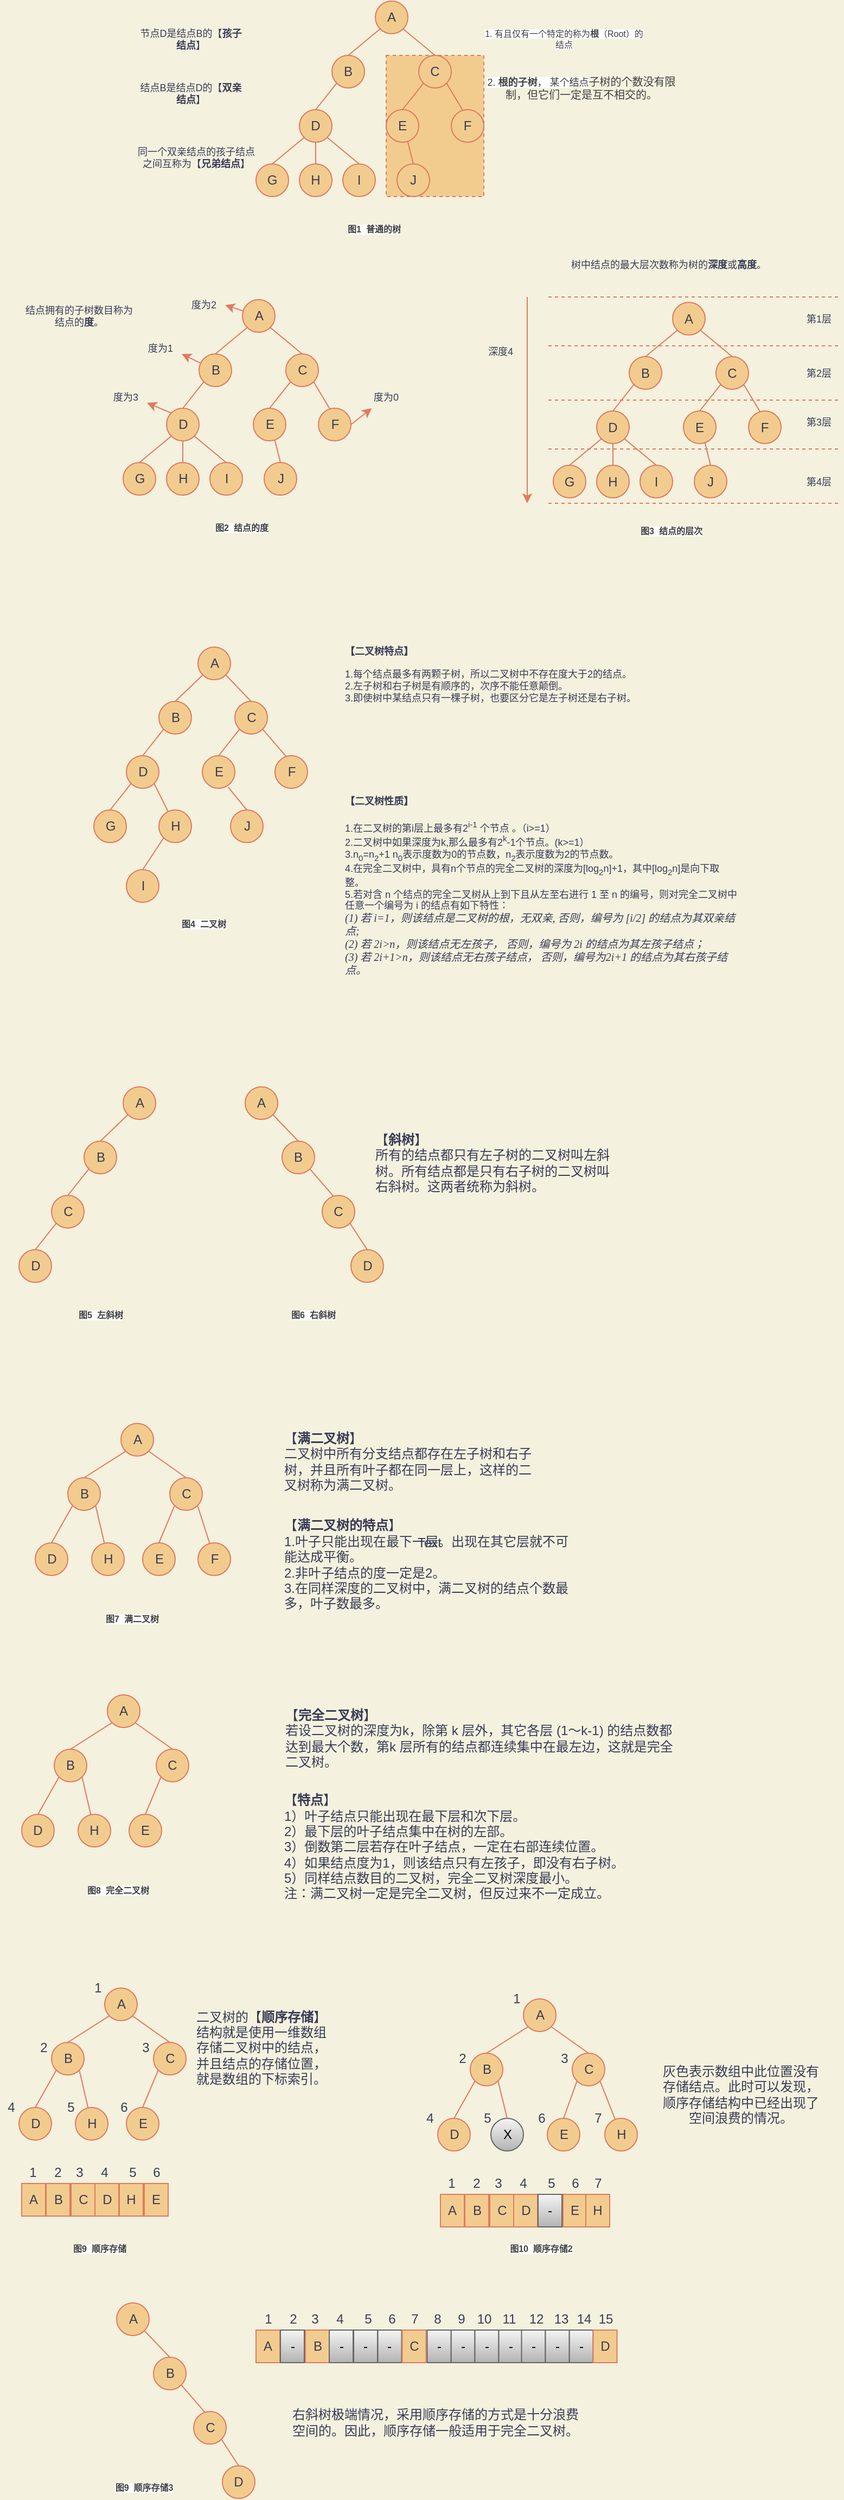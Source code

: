 <mxfile version="14.1.2" type="github">
  <diagram id="wbtQebCqkb7v4KOvZVG4" name="第 1 页">
    <mxGraphModel dx="981" dy="1744" grid="1" gridSize="10" guides="1" tooltips="1" connect="1" arrows="0" fold="1" page="1" pageScale="1" pageWidth="827" pageHeight="1169" background="#F4F1DE" math="0" shadow="0">
      <root>
        <mxCell id="0" />
        <mxCell id="1" parent="0" />
        <mxCell id="chGvUEU8lOG_RV2B_Zeu-36" value="" style="rounded=0;whiteSpace=wrap;html=1;fontSize=8;dashed=1;strokeColor=#E07A5F;fillColor=#F2CC8F;fontColor=#393C56;" parent="1" vertex="1">
          <mxGeometry x="370" y="-1040" width="90" height="130" as="geometry" />
        </mxCell>
        <mxCell id="chGvUEU8lOG_RV2B_Zeu-2" value="D" style="ellipse;whiteSpace=wrap;html=1;aspect=fixed;fillColor=#F2CC8F;strokeColor=#E07A5F;fontColor=#393C56;" parent="1" vertex="1">
          <mxGeometry x="290" y="-990" width="30" height="30" as="geometry" />
        </mxCell>
        <mxCell id="chGvUEU8lOG_RV2B_Zeu-3" value="A" style="ellipse;whiteSpace=wrap;html=1;aspect=fixed;fillColor=#F2CC8F;strokeColor=#E07A5F;fontColor=#393C56;" parent="1" vertex="1">
          <mxGeometry x="360" y="-1090" width="30" height="30" as="geometry" />
        </mxCell>
        <mxCell id="chGvUEU8lOG_RV2B_Zeu-5" value="J" style="ellipse;whiteSpace=wrap;html=1;aspect=fixed;fillColor=#F2CC8F;strokeColor=#E07A5F;fontColor=#393C56;" parent="1" vertex="1">
          <mxGeometry x="380" y="-940" width="30" height="30" as="geometry" />
        </mxCell>
        <mxCell id="chGvUEU8lOG_RV2B_Zeu-6" value="G" style="ellipse;whiteSpace=wrap;html=1;aspect=fixed;fillColor=#F2CC8F;strokeColor=#E07A5F;fontColor=#393C56;" parent="1" vertex="1">
          <mxGeometry x="250" y="-940" width="30" height="30" as="geometry" />
        </mxCell>
        <mxCell id="chGvUEU8lOG_RV2B_Zeu-9" value="I" style="ellipse;whiteSpace=wrap;html=1;aspect=fixed;fillColor=#F2CC8F;strokeColor=#E07A5F;fontColor=#393C56;" parent="1" vertex="1">
          <mxGeometry x="330" y="-940" width="30" height="30" as="geometry" />
        </mxCell>
        <mxCell id="chGvUEU8lOG_RV2B_Zeu-10" value="H" style="ellipse;whiteSpace=wrap;html=1;aspect=fixed;fillColor=#F2CC8F;strokeColor=#E07A5F;fontColor=#393C56;" parent="1" vertex="1">
          <mxGeometry x="290" y="-940" width="30" height="30" as="geometry" />
        </mxCell>
        <mxCell id="chGvUEU8lOG_RV2B_Zeu-14" value="" style="endArrow=none;html=1;entryX=1;entryY=1;entryDx=0;entryDy=0;exitX=0.5;exitY=0;exitDx=0;exitDy=0;strokeWidth=1;strokeColor=#E07A5F;fontColor=#393C56;labelBackgroundColor=#F4F1DE;" parent="1" source="chGvUEU8lOG_RV2B_Zeu-29" target="chGvUEU8lOG_RV2B_Zeu-3" edge="1">
          <mxGeometry width="50" height="50" relative="1" as="geometry">
            <mxPoint x="510" y="-1050" as="sourcePoint" />
            <mxPoint x="560" y="-1100" as="targetPoint" />
          </mxGeometry>
        </mxCell>
        <mxCell id="chGvUEU8lOG_RV2B_Zeu-15" value="" style="endArrow=none;html=1;entryX=0;entryY=1;entryDx=0;entryDy=0;exitX=0.5;exitY=0;exitDx=0;exitDy=0;strokeColor=#E07A5F;strokeWidth=1;fontColor=#393C56;labelBackgroundColor=#F4F1DE;" parent="1" source="chGvUEU8lOG_RV2B_Zeu-28" target="chGvUEU8lOG_RV2B_Zeu-3" edge="1">
          <mxGeometry width="50" height="50" relative="1" as="geometry">
            <mxPoint x="250" y="-1030" as="sourcePoint" />
            <mxPoint x="300" y="-1080" as="targetPoint" />
          </mxGeometry>
        </mxCell>
        <mxCell id="chGvUEU8lOG_RV2B_Zeu-16" value="" style="endArrow=none;html=1;entryX=0;entryY=1;entryDx=0;entryDy=0;exitX=0.5;exitY=0;exitDx=0;exitDy=0;strokeColor=#E07A5F;strokeWidth=1;fontColor=#393C56;labelBackgroundColor=#F4F1DE;" parent="1" source="chGvUEU8lOG_RV2B_Zeu-2" target="chGvUEU8lOG_RV2B_Zeu-28" edge="1">
          <mxGeometry width="50" height="50" relative="1" as="geometry">
            <mxPoint x="305" y="-980" as="sourcePoint" />
            <mxPoint x="530" y="-980" as="targetPoint" />
          </mxGeometry>
        </mxCell>
        <mxCell id="chGvUEU8lOG_RV2B_Zeu-17" value="" style="endArrow=none;html=1;entryX=1;entryY=1;entryDx=0;entryDy=0;exitX=0.369;exitY=0.051;exitDx=0;exitDy=0;strokeColor=#E07A5F;strokeWidth=1;exitPerimeter=0;fontColor=#393C56;labelBackgroundColor=#F4F1DE;" parent="1" source="chGvUEU8lOG_RV2B_Zeu-31" target="chGvUEU8lOG_RV2B_Zeu-29" edge="1">
          <mxGeometry width="50" height="50" relative="1" as="geometry">
            <mxPoint x="590" y="-960" as="sourcePoint" />
            <mxPoint x="425.607" y="-1014.393" as="targetPoint" />
          </mxGeometry>
        </mxCell>
        <mxCell id="chGvUEU8lOG_RV2B_Zeu-18" value="" style="endArrow=none;html=1;exitX=0.5;exitY=0;exitDx=0;exitDy=0;strokeColor=#E07A5F;strokeWidth=1;entryX=0;entryY=1;entryDx=0;entryDy=0;fontColor=#393C56;labelBackgroundColor=#F4F1DE;" parent="1" source="chGvUEU8lOG_RV2B_Zeu-30" target="chGvUEU8lOG_RV2B_Zeu-29" edge="1">
          <mxGeometry width="50" height="50" relative="1" as="geometry">
            <mxPoint x="395" y="-990" as="sourcePoint" />
            <mxPoint x="405" y="-1000" as="targetPoint" />
          </mxGeometry>
        </mxCell>
        <mxCell id="chGvUEU8lOG_RV2B_Zeu-19" value="" style="endArrow=none;html=1;entryX=0;entryY=1;entryDx=0;entryDy=0;exitX=0.5;exitY=0;exitDx=0;exitDy=0;strokeColor=#E07A5F;strokeWidth=1;fontColor=#393C56;labelBackgroundColor=#F4F1DE;" parent="1" source="chGvUEU8lOG_RV2B_Zeu-6" target="chGvUEU8lOG_RV2B_Zeu-2" edge="1">
          <mxGeometry width="50" height="50" relative="1" as="geometry">
            <mxPoint x="190" y="-970" as="sourcePoint" />
            <mxPoint x="240" y="-1020" as="targetPoint" />
          </mxGeometry>
        </mxCell>
        <mxCell id="chGvUEU8lOG_RV2B_Zeu-20" value="" style="endArrow=none;html=1;entryX=0.5;entryY=1;entryDx=0;entryDy=0;strokeColor=#E07A5F;strokeWidth=1;fontColor=#393C56;labelBackgroundColor=#F4F1DE;" parent="1" source="chGvUEU8lOG_RV2B_Zeu-10" target="chGvUEU8lOG_RV2B_Zeu-2" edge="1">
          <mxGeometry width="50" height="50" relative="1" as="geometry">
            <mxPoint x="240" y="-810" as="sourcePoint" />
            <mxPoint x="290" y="-860" as="targetPoint" />
          </mxGeometry>
        </mxCell>
        <mxCell id="chGvUEU8lOG_RV2B_Zeu-21" value="" style="endArrow=none;html=1;entryX=1;entryY=1;entryDx=0;entryDy=0;exitX=0.5;exitY=0;exitDx=0;exitDy=0;strokeColor=#E07A5F;strokeWidth=1;fontColor=#393C56;labelBackgroundColor=#F4F1DE;" parent="1" source="chGvUEU8lOG_RV2B_Zeu-9" target="chGvUEU8lOG_RV2B_Zeu-2" edge="1">
          <mxGeometry width="50" height="50" relative="1" as="geometry">
            <mxPoint x="320" y="-790" as="sourcePoint" />
            <mxPoint x="370" y="-840" as="targetPoint" />
          </mxGeometry>
        </mxCell>
        <mxCell id="chGvUEU8lOG_RV2B_Zeu-22" value="" style="endArrow=none;html=1;exitX=0.5;exitY=0;exitDx=0;exitDy=0;strokeColor=#E07A5F;strokeWidth=1;entryX=0.662;entryY=0.981;entryDx=0;entryDy=0;entryPerimeter=0;fontColor=#393C56;labelBackgroundColor=#F4F1DE;" parent="1" source="chGvUEU8lOG_RV2B_Zeu-5" target="chGvUEU8lOG_RV2B_Zeu-30" edge="1">
          <mxGeometry width="50" height="50" relative="1" as="geometry">
            <mxPoint x="520" y="-910" as="sourcePoint" />
            <mxPoint x="396" y="-964" as="targetPoint" />
          </mxGeometry>
        </mxCell>
        <mxCell id="chGvUEU8lOG_RV2B_Zeu-28" value="B" style="ellipse;whiteSpace=wrap;html=1;aspect=fixed;fillColor=#F2CC8F;strokeColor=#E07A5F;fontColor=#393C56;" parent="1" vertex="1">
          <mxGeometry x="320" y="-1040" width="30" height="30" as="geometry" />
        </mxCell>
        <mxCell id="chGvUEU8lOG_RV2B_Zeu-29" value="C" style="ellipse;whiteSpace=wrap;html=1;aspect=fixed;fillColor=#F2CC8F;strokeColor=#E07A5F;fontColor=#393C56;" parent="1" vertex="1">
          <mxGeometry x="400" y="-1040" width="30" height="30" as="geometry" />
        </mxCell>
        <mxCell id="chGvUEU8lOG_RV2B_Zeu-30" value="E" style="ellipse;whiteSpace=wrap;html=1;aspect=fixed;fillColor=#F2CC8F;strokeColor=#E07A5F;fontColor=#393C56;" parent="1" vertex="1">
          <mxGeometry x="370" y="-990" width="30" height="30" as="geometry" />
        </mxCell>
        <mxCell id="chGvUEU8lOG_RV2B_Zeu-31" value="F" style="ellipse;whiteSpace=wrap;html=1;aspect=fixed;fillColor=#F2CC8F;strokeColor=#E07A5F;fontColor=#393C56;" parent="1" vertex="1">
          <mxGeometry x="430" y="-990" width="30" height="30" as="geometry" />
        </mxCell>
        <mxCell id="chGvUEU8lOG_RV2B_Zeu-34" value="&lt;span style=&quot;color: rgb(64 , 64 , 64) ; font-size: 8px ; background-color: rgb(255 , 255 , 255)&quot;&gt;1. 有且仅有一个特定的称为&lt;b&gt;根&lt;/b&gt;（Root）的结点&lt;/span&gt;" style="text;html=1;strokeColor=none;fillColor=none;align=center;verticalAlign=middle;whiteSpace=wrap;rounded=0;fontSize=8;fontColor=#393C56;" parent="1" vertex="1">
          <mxGeometry x="459" y="-1070" width="150" height="30" as="geometry" />
        </mxCell>
        <mxCell id="chGvUEU8lOG_RV2B_Zeu-35" value="&lt;span style=&quot;color: rgb(64 , 64 , 64) ; font-size: 8px ; font-style: normal ; letter-spacing: normal ; text-indent: 0px ; text-transform: none ; word-spacing: 0px ; background-color: rgb(255 , 255 , 255) ; display: inline ; float: none&quot;&gt;图1&amp;nbsp; 普通的树&lt;/span&gt;" style="text;html=1;strokeColor=none;fillColor=none;align=center;verticalAlign=middle;whiteSpace=wrap;rounded=0;fontSize=8;fontStyle=1;fontColor=#393C56;" parent="1" vertex="1">
          <mxGeometry x="304" y="-890" width="110" height="20" as="geometry" />
        </mxCell>
        <mxCell id="chGvUEU8lOG_RV2B_Zeu-38" value="&lt;span style=&quot;color: rgb(64 , 64 , 64) ; font-size: 9px ; background-color: rgb(255 , 255 , 255)&quot;&gt;2. &lt;b&gt;根的子树&lt;/b&gt;， 某个&lt;/span&gt;结&lt;span style=&quot;color: rgb(64 , 64 , 64) ; font-size: 9px ; background-color: rgb(255 , 255 , 255)&quot;&gt;点&lt;/span&gt;&lt;font color=&quot;#404040&quot; size=&quot;1&quot;&gt;子树的个数没有限制，但它们一定是互不相交的。&lt;/font&gt;" style="text;html=1;strokeColor=none;fillColor=none;align=center;verticalAlign=middle;whiteSpace=wrap;rounded=0;dashed=1;fontSize=9;fontColor=#393C56;" parent="1" vertex="1">
          <mxGeometry x="460" y="-1030" width="180" height="40" as="geometry" />
        </mxCell>
        <mxCell id="chGvUEU8lOG_RV2B_Zeu-47" value="节点D是结点B的【&lt;b&gt;孩子结点&lt;/b&gt;】" style="text;html=1;strokeColor=none;fillColor=none;align=center;verticalAlign=middle;whiteSpace=wrap;rounded=0;dashed=1;fontSize=9;fontColor=#393C56;" parent="1" vertex="1">
          <mxGeometry x="140" y="-1070" width="100" height="30" as="geometry" />
        </mxCell>
        <mxCell id="chGvUEU8lOG_RV2B_Zeu-48" value="结点B是结点D的【&lt;b&gt;双亲结点&lt;/b&gt;】" style="text;html=1;strokeColor=none;fillColor=none;align=center;verticalAlign=middle;whiteSpace=wrap;rounded=0;dashed=1;fontSize=9;fontColor=#393C56;" parent="1" vertex="1">
          <mxGeometry x="140" y="-1020" width="100" height="30" as="geometry" />
        </mxCell>
        <mxCell id="chGvUEU8lOG_RV2B_Zeu-49" value="同一个双亲结点的孩子结点之间互称为【&lt;b&gt;兄弟结点&lt;/b&gt;】" style="text;html=1;strokeColor=none;fillColor=none;align=center;verticalAlign=middle;whiteSpace=wrap;rounded=0;dashed=1;fontSize=9;fontColor=#393C56;" parent="1" vertex="1">
          <mxGeometry x="140" y="-970" width="110" height="47.5" as="geometry" />
        </mxCell>
        <mxCell id="chGvUEU8lOG_RV2B_Zeu-50" style="edgeStyle=none;rounded=0;orthogonalLoop=1;jettySize=auto;html=1;exitX=1;exitY=0.5;exitDx=0;exitDy=0;strokeColor=#E07A5F;strokeWidth=1;fontSize=9;fontColor=#393C56;labelBackgroundColor=#F4F1DE;" parent="1" source="chGvUEU8lOG_RV2B_Zeu-35" target="chGvUEU8lOG_RV2B_Zeu-35" edge="1">
          <mxGeometry relative="1" as="geometry" />
        </mxCell>
        <mxCell id="chGvUEU8lOG_RV2B_Zeu-52" value="D" style="ellipse;whiteSpace=wrap;html=1;aspect=fixed;fillColor=#F2CC8F;strokeColor=#E07A5F;fontColor=#393C56;" parent="1" vertex="1">
          <mxGeometry x="167.5" y="-715" width="30" height="30" as="geometry" />
        </mxCell>
        <mxCell id="chGvUEU8lOG_RV2B_Zeu-53" value="A" style="ellipse;whiteSpace=wrap;html=1;aspect=fixed;fillColor=#F2CC8F;strokeColor=#E07A5F;fontColor=#393C56;" parent="1" vertex="1">
          <mxGeometry x="237.5" y="-815" width="30" height="30" as="geometry" />
        </mxCell>
        <mxCell id="chGvUEU8lOG_RV2B_Zeu-54" value="J" style="ellipse;whiteSpace=wrap;html=1;aspect=fixed;fillColor=#F2CC8F;strokeColor=#E07A5F;fontColor=#393C56;" parent="1" vertex="1">
          <mxGeometry x="257.5" y="-665" width="30" height="30" as="geometry" />
        </mxCell>
        <mxCell id="chGvUEU8lOG_RV2B_Zeu-55" value="G" style="ellipse;whiteSpace=wrap;html=1;aspect=fixed;fillColor=#F2CC8F;strokeColor=#E07A5F;fontColor=#393C56;" parent="1" vertex="1">
          <mxGeometry x="127.5" y="-665" width="30" height="30" as="geometry" />
        </mxCell>
        <mxCell id="chGvUEU8lOG_RV2B_Zeu-56" value="I" style="ellipse;whiteSpace=wrap;html=1;aspect=fixed;fillColor=#F2CC8F;strokeColor=#E07A5F;fontColor=#393C56;" parent="1" vertex="1">
          <mxGeometry x="207.5" y="-665" width="30" height="30" as="geometry" />
        </mxCell>
        <mxCell id="chGvUEU8lOG_RV2B_Zeu-57" value="H" style="ellipse;whiteSpace=wrap;html=1;aspect=fixed;fillColor=#F2CC8F;strokeColor=#E07A5F;fontColor=#393C56;" parent="1" vertex="1">
          <mxGeometry x="167.5" y="-665" width="30" height="30" as="geometry" />
        </mxCell>
        <mxCell id="chGvUEU8lOG_RV2B_Zeu-58" value="" style="endArrow=none;html=1;entryX=1;entryY=1;entryDx=0;entryDy=0;exitX=0.5;exitY=0;exitDx=0;exitDy=0;strokeWidth=1;strokeColor=#E07A5F;fontColor=#393C56;labelBackgroundColor=#F4F1DE;" parent="1" source="chGvUEU8lOG_RV2B_Zeu-68" target="chGvUEU8lOG_RV2B_Zeu-53" edge="1">
          <mxGeometry width="50" height="50" relative="1" as="geometry">
            <mxPoint x="387.5" y="-775" as="sourcePoint" />
            <mxPoint x="437.5" y="-825" as="targetPoint" />
          </mxGeometry>
        </mxCell>
        <mxCell id="chGvUEU8lOG_RV2B_Zeu-59" value="" style="endArrow=none;html=1;entryX=0;entryY=1;entryDx=0;entryDy=0;exitX=0.5;exitY=0;exitDx=0;exitDy=0;strokeColor=#E07A5F;strokeWidth=1;fontColor=#393C56;labelBackgroundColor=#F4F1DE;" parent="1" source="chGvUEU8lOG_RV2B_Zeu-67" target="chGvUEU8lOG_RV2B_Zeu-53" edge="1">
          <mxGeometry width="50" height="50" relative="1" as="geometry">
            <mxPoint x="127.5" y="-755" as="sourcePoint" />
            <mxPoint x="177.5" y="-805" as="targetPoint" />
          </mxGeometry>
        </mxCell>
        <mxCell id="chGvUEU8lOG_RV2B_Zeu-60" value="" style="endArrow=none;html=1;entryX=0;entryY=1;entryDx=0;entryDy=0;exitX=0.5;exitY=0;exitDx=0;exitDy=0;strokeColor=#E07A5F;strokeWidth=1;fontColor=#393C56;labelBackgroundColor=#F4F1DE;" parent="1" source="chGvUEU8lOG_RV2B_Zeu-52" target="chGvUEU8lOG_RV2B_Zeu-67" edge="1">
          <mxGeometry width="50" height="50" relative="1" as="geometry">
            <mxPoint x="182.5" y="-705" as="sourcePoint" />
            <mxPoint x="407.5" y="-705" as="targetPoint" />
          </mxGeometry>
        </mxCell>
        <mxCell id="chGvUEU8lOG_RV2B_Zeu-61" value="" style="endArrow=none;html=1;entryX=1;entryY=1;entryDx=0;entryDy=0;exitX=0.369;exitY=0.051;exitDx=0;exitDy=0;strokeColor=#E07A5F;strokeWidth=1;exitPerimeter=0;fontColor=#393C56;labelBackgroundColor=#F4F1DE;" parent="1" source="chGvUEU8lOG_RV2B_Zeu-70" target="chGvUEU8lOG_RV2B_Zeu-68" edge="1">
          <mxGeometry width="50" height="50" relative="1" as="geometry">
            <mxPoint x="467.5" y="-685" as="sourcePoint" />
            <mxPoint x="303.107" y="-739.393" as="targetPoint" />
          </mxGeometry>
        </mxCell>
        <mxCell id="chGvUEU8lOG_RV2B_Zeu-62" value="" style="endArrow=none;html=1;exitX=0.5;exitY=0;exitDx=0;exitDy=0;strokeColor=#E07A5F;strokeWidth=1;entryX=0;entryY=1;entryDx=0;entryDy=0;fontColor=#393C56;labelBackgroundColor=#F4F1DE;" parent="1" source="chGvUEU8lOG_RV2B_Zeu-69" target="chGvUEU8lOG_RV2B_Zeu-68" edge="1">
          <mxGeometry width="50" height="50" relative="1" as="geometry">
            <mxPoint x="272.5" y="-715" as="sourcePoint" />
            <mxPoint x="282.5" y="-725" as="targetPoint" />
          </mxGeometry>
        </mxCell>
        <mxCell id="chGvUEU8lOG_RV2B_Zeu-63" value="" style="endArrow=none;html=1;entryX=0;entryY=1;entryDx=0;entryDy=0;exitX=0.5;exitY=0;exitDx=0;exitDy=0;strokeColor=#E07A5F;strokeWidth=1;fontColor=#393C56;labelBackgroundColor=#F4F1DE;" parent="1" source="chGvUEU8lOG_RV2B_Zeu-55" target="chGvUEU8lOG_RV2B_Zeu-52" edge="1">
          <mxGeometry width="50" height="50" relative="1" as="geometry">
            <mxPoint x="67.5" y="-695" as="sourcePoint" />
            <mxPoint x="117.5" y="-745" as="targetPoint" />
          </mxGeometry>
        </mxCell>
        <mxCell id="chGvUEU8lOG_RV2B_Zeu-64" value="" style="endArrow=none;html=1;entryX=0.5;entryY=1;entryDx=0;entryDy=0;strokeColor=#E07A5F;strokeWidth=1;fontColor=#393C56;labelBackgroundColor=#F4F1DE;" parent="1" source="chGvUEU8lOG_RV2B_Zeu-57" target="chGvUEU8lOG_RV2B_Zeu-52" edge="1">
          <mxGeometry width="50" height="50" relative="1" as="geometry">
            <mxPoint x="117.5" y="-535" as="sourcePoint" />
            <mxPoint x="167.5" y="-585" as="targetPoint" />
          </mxGeometry>
        </mxCell>
        <mxCell id="chGvUEU8lOG_RV2B_Zeu-65" value="" style="endArrow=none;html=1;entryX=1;entryY=1;entryDx=0;entryDy=0;exitX=0.5;exitY=0;exitDx=0;exitDy=0;strokeColor=#E07A5F;strokeWidth=1;fontColor=#393C56;labelBackgroundColor=#F4F1DE;" parent="1" source="chGvUEU8lOG_RV2B_Zeu-56" target="chGvUEU8lOG_RV2B_Zeu-52" edge="1">
          <mxGeometry width="50" height="50" relative="1" as="geometry">
            <mxPoint x="197.5" y="-515" as="sourcePoint" />
            <mxPoint x="247.5" y="-565" as="targetPoint" />
          </mxGeometry>
        </mxCell>
        <mxCell id="chGvUEU8lOG_RV2B_Zeu-66" value="" style="endArrow=none;html=1;exitX=0.5;exitY=0;exitDx=0;exitDy=0;strokeColor=#E07A5F;strokeWidth=1;entryX=0.662;entryY=0.981;entryDx=0;entryDy=0;entryPerimeter=0;fontColor=#393C56;labelBackgroundColor=#F4F1DE;" parent="1" source="chGvUEU8lOG_RV2B_Zeu-54" target="chGvUEU8lOG_RV2B_Zeu-69" edge="1">
          <mxGeometry width="50" height="50" relative="1" as="geometry">
            <mxPoint x="397.5" y="-635" as="sourcePoint" />
            <mxPoint x="273.5" y="-689" as="targetPoint" />
          </mxGeometry>
        </mxCell>
        <mxCell id="chGvUEU8lOG_RV2B_Zeu-67" value="B" style="ellipse;whiteSpace=wrap;html=1;aspect=fixed;fillColor=#F2CC8F;strokeColor=#E07A5F;fontColor=#393C56;" parent="1" vertex="1">
          <mxGeometry x="197.5" y="-765" width="30" height="30" as="geometry" />
        </mxCell>
        <mxCell id="chGvUEU8lOG_RV2B_Zeu-68" value="C" style="ellipse;whiteSpace=wrap;html=1;aspect=fixed;fillColor=#F2CC8F;strokeColor=#E07A5F;fontColor=#393C56;" parent="1" vertex="1">
          <mxGeometry x="277.5" y="-765" width="30" height="30" as="geometry" />
        </mxCell>
        <mxCell id="chGvUEU8lOG_RV2B_Zeu-69" value="E" style="ellipse;whiteSpace=wrap;html=1;aspect=fixed;fillColor=#F2CC8F;strokeColor=#E07A5F;fontColor=#393C56;" parent="1" vertex="1">
          <mxGeometry x="247.5" y="-715" width="30" height="30" as="geometry" />
        </mxCell>
        <mxCell id="chGvUEU8lOG_RV2B_Zeu-70" value="F" style="ellipse;whiteSpace=wrap;html=1;aspect=fixed;fillColor=#F2CC8F;strokeColor=#E07A5F;fontColor=#393C56;" parent="1" vertex="1">
          <mxGeometry x="307.5" y="-715" width="30" height="30" as="geometry" />
        </mxCell>
        <mxCell id="chGvUEU8lOG_RV2B_Zeu-71" value="&lt;span style=&quot;color: rgb(64 , 64 , 64) ; font-size: 8px ; font-style: normal ; letter-spacing: normal ; text-indent: 0px ; text-transform: none ; word-spacing: 0px ; background-color: rgb(255 , 255 , 255) ; display: inline ; float: none&quot;&gt;图2&amp;nbsp; 结点的度&lt;/span&gt;" style="text;html=1;strokeColor=none;fillColor=none;align=center;verticalAlign=middle;whiteSpace=wrap;rounded=0;fontSize=8;fontStyle=1;fontColor=#393C56;" parent="1" vertex="1">
          <mxGeometry x="181.5" y="-615" width="110" height="20" as="geometry" />
        </mxCell>
        <mxCell id="chGvUEU8lOG_RV2B_Zeu-72" value="结点拥有的子树数目称为结点的&lt;b&gt;度&lt;/b&gt;。" style="text;html=1;strokeColor=none;fillColor=none;align=center;verticalAlign=middle;whiteSpace=wrap;rounded=0;dashed=1;fontSize=9;fontColor=#393C56;" parent="1" vertex="1">
          <mxGeometry x="34" y="-820" width="106" height="40" as="geometry" />
        </mxCell>
        <mxCell id="chGvUEU8lOG_RV2B_Zeu-73" value="度为2" style="text;html=1;strokeColor=none;fillColor=none;align=center;verticalAlign=middle;whiteSpace=wrap;rounded=0;dashed=1;fontSize=9;fontColor=#393C56;" parent="1" vertex="1">
          <mxGeometry x="181.5" y="-820" width="40" height="20" as="geometry" />
        </mxCell>
        <mxCell id="chGvUEU8lOG_RV2B_Zeu-74" value="" style="endArrow=classic;html=1;strokeWidth=1;fontSize=9;entryX=1;entryY=0.5;entryDx=0;entryDy=0;strokeColor=#E07A5F;fontColor=#393C56;labelBackgroundColor=#F4F1DE;" parent="1" source="chGvUEU8lOG_RV2B_Zeu-53" target="chGvUEU8lOG_RV2B_Zeu-73" edge="1">
          <mxGeometry width="50" height="50" relative="1" as="geometry">
            <mxPoint x="307.5" y="-835" as="sourcePoint" />
            <mxPoint x="357.5" y="-885" as="targetPoint" />
          </mxGeometry>
        </mxCell>
        <mxCell id="chGvUEU8lOG_RV2B_Zeu-75" value="度为1" style="text;html=1;strokeColor=none;fillColor=none;align=center;verticalAlign=middle;whiteSpace=wrap;rounded=0;dashed=1;fontSize=9;fontColor=#393C56;" parent="1" vertex="1">
          <mxGeometry x="141.5" y="-780" width="40" height="20" as="geometry" />
        </mxCell>
        <mxCell id="chGvUEU8lOG_RV2B_Zeu-76" value="" style="endArrow=classic;html=1;strokeWidth=1;fontSize=9;entryX=1;entryY=0.75;entryDx=0;entryDy=0;strokeColor=#E07A5F;fontColor=#393C56;labelBackgroundColor=#F4F1DE;" parent="1" source="chGvUEU8lOG_RV2B_Zeu-67" target="chGvUEU8lOG_RV2B_Zeu-75" edge="1">
          <mxGeometry width="50" height="50" relative="1" as="geometry">
            <mxPoint x="250.327" y="-798.765" as="sourcePoint" />
            <mxPoint x="227.5" y="-815" as="targetPoint" />
          </mxGeometry>
        </mxCell>
        <mxCell id="chGvUEU8lOG_RV2B_Zeu-77" style="edgeStyle=none;rounded=0;orthogonalLoop=1;jettySize=auto;html=1;exitX=1;exitY=0.5;exitDx=0;exitDy=0;strokeColor=#E07A5F;strokeWidth=1;fontSize=9;fontColor=#393C56;labelBackgroundColor=#F4F1DE;" parent="1" source="chGvUEU8lOG_RV2B_Zeu-71" target="chGvUEU8lOG_RV2B_Zeu-71" edge="1">
          <mxGeometry relative="1" as="geometry" />
        </mxCell>
        <mxCell id="chGvUEU8lOG_RV2B_Zeu-78" value="度为3" style="text;html=1;strokeColor=none;fillColor=none;align=center;verticalAlign=middle;whiteSpace=wrap;rounded=0;dashed=1;fontSize=9;fontColor=#393C56;" parent="1" vertex="1">
          <mxGeometry x="109.5" y="-735" width="40" height="20" as="geometry" />
        </mxCell>
        <mxCell id="chGvUEU8lOG_RV2B_Zeu-79" value="度为0" style="text;html=1;strokeColor=none;fillColor=none;align=center;verticalAlign=middle;whiteSpace=wrap;rounded=0;dashed=1;fontSize=9;fontColor=#393C56;" parent="1" vertex="1">
          <mxGeometry x="349.5" y="-735" width="40" height="20" as="geometry" />
        </mxCell>
        <mxCell id="chGvUEU8lOG_RV2B_Zeu-80" value="" style="endArrow=classic;html=1;strokeWidth=1;fontSize=9;entryX=1;entryY=0.75;entryDx=0;entryDy=0;strokeColor=#E07A5F;exitX=0;exitY=0;exitDx=0;exitDy=0;fontColor=#393C56;labelBackgroundColor=#F4F1DE;" parent="1" source="chGvUEU8lOG_RV2B_Zeu-52" target="chGvUEU8lOG_RV2B_Zeu-78" edge="1">
          <mxGeometry width="50" height="50" relative="1" as="geometry">
            <mxPoint x="207.836" y="-743.158" as="sourcePoint" />
            <mxPoint x="177.5" y="-750" as="targetPoint" />
          </mxGeometry>
        </mxCell>
        <mxCell id="chGvUEU8lOG_RV2B_Zeu-81" value="" style="endArrow=classic;html=1;strokeWidth=1;fontSize=9;strokeColor=#E07A5F;exitX=1;exitY=0.5;exitDx=0;exitDy=0;fontColor=#393C56;labelBackgroundColor=#F4F1DE;" parent="1" source="chGvUEU8lOG_RV2B_Zeu-70" target="chGvUEU8lOG_RV2B_Zeu-79" edge="1">
          <mxGeometry width="50" height="50" relative="1" as="geometry">
            <mxPoint x="181.893" y="-700.607" as="sourcePoint" />
            <mxPoint x="149.5" y="-710" as="targetPoint" />
          </mxGeometry>
        </mxCell>
        <mxCell id="chGvUEU8lOG_RV2B_Zeu-82" value="D" style="ellipse;whiteSpace=wrap;html=1;aspect=fixed;fillColor=#F2CC8F;strokeColor=#E07A5F;fontColor=#393C56;" parent="1" vertex="1">
          <mxGeometry x="564" y="-712.5" width="30" height="30" as="geometry" />
        </mxCell>
        <mxCell id="chGvUEU8lOG_RV2B_Zeu-83" value="A" style="ellipse;whiteSpace=wrap;html=1;aspect=fixed;fillColor=#F2CC8F;strokeColor=#E07A5F;fontColor=#393C56;" parent="1" vertex="1">
          <mxGeometry x="634" y="-812.5" width="30" height="30" as="geometry" />
        </mxCell>
        <mxCell id="chGvUEU8lOG_RV2B_Zeu-84" value="J" style="ellipse;whiteSpace=wrap;html=1;aspect=fixed;fillColor=#F2CC8F;strokeColor=#E07A5F;fontColor=#393C56;" parent="1" vertex="1">
          <mxGeometry x="654" y="-662.5" width="30" height="30" as="geometry" />
        </mxCell>
        <mxCell id="chGvUEU8lOG_RV2B_Zeu-85" value="G" style="ellipse;whiteSpace=wrap;html=1;aspect=fixed;fillColor=#F2CC8F;strokeColor=#E07A5F;fontColor=#393C56;" parent="1" vertex="1">
          <mxGeometry x="524" y="-662.5" width="30" height="30" as="geometry" />
        </mxCell>
        <mxCell id="chGvUEU8lOG_RV2B_Zeu-86" value="I" style="ellipse;whiteSpace=wrap;html=1;aspect=fixed;fillColor=#F2CC8F;strokeColor=#E07A5F;fontColor=#393C56;" parent="1" vertex="1">
          <mxGeometry x="604" y="-662.5" width="30" height="30" as="geometry" />
        </mxCell>
        <mxCell id="chGvUEU8lOG_RV2B_Zeu-87" value="H" style="ellipse;whiteSpace=wrap;html=1;aspect=fixed;fillColor=#F2CC8F;strokeColor=#E07A5F;fontColor=#393C56;" parent="1" vertex="1">
          <mxGeometry x="564" y="-662.5" width="30" height="30" as="geometry" />
        </mxCell>
        <mxCell id="chGvUEU8lOG_RV2B_Zeu-88" value="" style="endArrow=none;html=1;entryX=1;entryY=1;entryDx=0;entryDy=0;exitX=0.5;exitY=0;exitDx=0;exitDy=0;strokeWidth=1;strokeColor=#E07A5F;fontColor=#393C56;labelBackgroundColor=#F4F1DE;" parent="1" source="chGvUEU8lOG_RV2B_Zeu-98" target="chGvUEU8lOG_RV2B_Zeu-83" edge="1">
          <mxGeometry width="50" height="50" relative="1" as="geometry">
            <mxPoint x="784" y="-772.5" as="sourcePoint" />
            <mxPoint x="834" y="-822.5" as="targetPoint" />
          </mxGeometry>
        </mxCell>
        <mxCell id="chGvUEU8lOG_RV2B_Zeu-89" value="" style="endArrow=none;html=1;entryX=0;entryY=1;entryDx=0;entryDy=0;exitX=0.5;exitY=0;exitDx=0;exitDy=0;strokeColor=#E07A5F;strokeWidth=1;fontColor=#393C56;labelBackgroundColor=#F4F1DE;" parent="1" source="chGvUEU8lOG_RV2B_Zeu-97" target="chGvUEU8lOG_RV2B_Zeu-83" edge="1">
          <mxGeometry width="50" height="50" relative="1" as="geometry">
            <mxPoint x="524" y="-752.5" as="sourcePoint" />
            <mxPoint x="574" y="-802.5" as="targetPoint" />
          </mxGeometry>
        </mxCell>
        <mxCell id="chGvUEU8lOG_RV2B_Zeu-90" value="" style="endArrow=none;html=1;entryX=0;entryY=1;entryDx=0;entryDy=0;exitX=0.5;exitY=0;exitDx=0;exitDy=0;strokeColor=#E07A5F;strokeWidth=1;fontColor=#393C56;labelBackgroundColor=#F4F1DE;" parent="1" source="chGvUEU8lOG_RV2B_Zeu-82" target="chGvUEU8lOG_RV2B_Zeu-97" edge="1">
          <mxGeometry width="50" height="50" relative="1" as="geometry">
            <mxPoint x="579" y="-702.5" as="sourcePoint" />
            <mxPoint x="804" y="-702.5" as="targetPoint" />
          </mxGeometry>
        </mxCell>
        <mxCell id="chGvUEU8lOG_RV2B_Zeu-91" value="" style="endArrow=none;html=1;entryX=1;entryY=1;entryDx=0;entryDy=0;exitX=0.369;exitY=0.051;exitDx=0;exitDy=0;strokeColor=#E07A5F;strokeWidth=1;exitPerimeter=0;fontColor=#393C56;labelBackgroundColor=#F4F1DE;" parent="1" source="chGvUEU8lOG_RV2B_Zeu-100" target="chGvUEU8lOG_RV2B_Zeu-98" edge="1">
          <mxGeometry width="50" height="50" relative="1" as="geometry">
            <mxPoint x="864" y="-682.5" as="sourcePoint" />
            <mxPoint x="699.607" y="-736.893" as="targetPoint" />
          </mxGeometry>
        </mxCell>
        <mxCell id="chGvUEU8lOG_RV2B_Zeu-92" value="" style="endArrow=none;html=1;exitX=0.5;exitY=0;exitDx=0;exitDy=0;strokeColor=#E07A5F;strokeWidth=1;entryX=0;entryY=1;entryDx=0;entryDy=0;fontColor=#393C56;labelBackgroundColor=#F4F1DE;" parent="1" source="chGvUEU8lOG_RV2B_Zeu-99" target="chGvUEU8lOG_RV2B_Zeu-98" edge="1">
          <mxGeometry width="50" height="50" relative="1" as="geometry">
            <mxPoint x="669" y="-712.5" as="sourcePoint" />
            <mxPoint x="679" y="-722.5" as="targetPoint" />
          </mxGeometry>
        </mxCell>
        <mxCell id="chGvUEU8lOG_RV2B_Zeu-93" value="" style="endArrow=none;html=1;entryX=0;entryY=1;entryDx=0;entryDy=0;exitX=0.5;exitY=0;exitDx=0;exitDy=0;strokeColor=#E07A5F;strokeWidth=1;fontColor=#393C56;labelBackgroundColor=#F4F1DE;" parent="1" source="chGvUEU8lOG_RV2B_Zeu-85" target="chGvUEU8lOG_RV2B_Zeu-82" edge="1">
          <mxGeometry width="50" height="50" relative="1" as="geometry">
            <mxPoint x="464" y="-692.5" as="sourcePoint" />
            <mxPoint x="514" y="-742.5" as="targetPoint" />
          </mxGeometry>
        </mxCell>
        <mxCell id="chGvUEU8lOG_RV2B_Zeu-94" value="" style="endArrow=none;html=1;entryX=0.5;entryY=1;entryDx=0;entryDy=0;strokeColor=#E07A5F;strokeWidth=1;fontColor=#393C56;labelBackgroundColor=#F4F1DE;" parent="1" source="chGvUEU8lOG_RV2B_Zeu-87" target="chGvUEU8lOG_RV2B_Zeu-82" edge="1">
          <mxGeometry width="50" height="50" relative="1" as="geometry">
            <mxPoint x="514" y="-532.5" as="sourcePoint" />
            <mxPoint x="564" y="-582.5" as="targetPoint" />
          </mxGeometry>
        </mxCell>
        <mxCell id="chGvUEU8lOG_RV2B_Zeu-95" value="" style="endArrow=none;html=1;entryX=1;entryY=1;entryDx=0;entryDy=0;exitX=0.5;exitY=0;exitDx=0;exitDy=0;strokeColor=#E07A5F;strokeWidth=1;fontColor=#393C56;labelBackgroundColor=#F4F1DE;" parent="1" source="chGvUEU8lOG_RV2B_Zeu-86" target="chGvUEU8lOG_RV2B_Zeu-82" edge="1">
          <mxGeometry width="50" height="50" relative="1" as="geometry">
            <mxPoint x="594" y="-512.5" as="sourcePoint" />
            <mxPoint x="644" y="-562.5" as="targetPoint" />
          </mxGeometry>
        </mxCell>
        <mxCell id="chGvUEU8lOG_RV2B_Zeu-96" value="" style="endArrow=none;html=1;exitX=0.5;exitY=0;exitDx=0;exitDy=0;strokeColor=#E07A5F;strokeWidth=1;entryX=0.662;entryY=0.981;entryDx=0;entryDy=0;entryPerimeter=0;fontColor=#393C56;labelBackgroundColor=#F4F1DE;" parent="1" source="chGvUEU8lOG_RV2B_Zeu-84" target="chGvUEU8lOG_RV2B_Zeu-99" edge="1">
          <mxGeometry width="50" height="50" relative="1" as="geometry">
            <mxPoint x="794" y="-632.5" as="sourcePoint" />
            <mxPoint x="670" y="-686.5" as="targetPoint" />
          </mxGeometry>
        </mxCell>
        <mxCell id="chGvUEU8lOG_RV2B_Zeu-97" value="B" style="ellipse;whiteSpace=wrap;html=1;aspect=fixed;fillColor=#F2CC8F;strokeColor=#E07A5F;fontColor=#393C56;" parent="1" vertex="1">
          <mxGeometry x="594" y="-762.5" width="30" height="30" as="geometry" />
        </mxCell>
        <mxCell id="chGvUEU8lOG_RV2B_Zeu-98" value="C" style="ellipse;whiteSpace=wrap;html=1;aspect=fixed;fillColor=#F2CC8F;strokeColor=#E07A5F;fontColor=#393C56;" parent="1" vertex="1">
          <mxGeometry x="674" y="-762.5" width="30" height="30" as="geometry" />
        </mxCell>
        <mxCell id="chGvUEU8lOG_RV2B_Zeu-99" value="E" style="ellipse;whiteSpace=wrap;html=1;aspect=fixed;fillColor=#F2CC8F;strokeColor=#E07A5F;fontColor=#393C56;" parent="1" vertex="1">
          <mxGeometry x="644" y="-712.5" width="30" height="30" as="geometry" />
        </mxCell>
        <mxCell id="chGvUEU8lOG_RV2B_Zeu-100" value="F" style="ellipse;whiteSpace=wrap;html=1;aspect=fixed;fillColor=#F2CC8F;strokeColor=#E07A5F;fontColor=#393C56;" parent="1" vertex="1">
          <mxGeometry x="704" y="-712.5" width="30" height="30" as="geometry" />
        </mxCell>
        <mxCell id="chGvUEU8lOG_RV2B_Zeu-101" value="&lt;span style=&quot;color: rgb(64 , 64 , 64) ; font-size: 8px ; font-style: normal ; letter-spacing: normal ; text-indent: 0px ; text-transform: none ; word-spacing: 0px ; background-color: rgb(255 , 255 , 255) ; display: inline ; float: none&quot;&gt;图3&amp;nbsp; 结点的层次&lt;/span&gt;" style="text;html=1;strokeColor=none;fillColor=none;align=center;verticalAlign=middle;whiteSpace=wrap;rounded=0;fontSize=8;fontStyle=1;fontColor=#393C56;" parent="1" vertex="1">
          <mxGeometry x="578" y="-612.5" width="110" height="20" as="geometry" />
        </mxCell>
        <mxCell id="chGvUEU8lOG_RV2B_Zeu-103" value="第1层" style="text;html=1;strokeColor=none;fillColor=none;align=center;verticalAlign=middle;whiteSpace=wrap;rounded=0;dashed=1;fontSize=9;fontColor=#393C56;" parent="1" vertex="1">
          <mxGeometry x="748.5" y="-807.5" width="40" height="20" as="geometry" />
        </mxCell>
        <mxCell id="chGvUEU8lOG_RV2B_Zeu-105" value="第2层" style="text;html=1;strokeColor=none;fillColor=none;align=center;verticalAlign=middle;whiteSpace=wrap;rounded=0;dashed=1;fontSize=9;fontColor=#393C56;" parent="1" vertex="1">
          <mxGeometry x="748.5" y="-757.5" width="40" height="20" as="geometry" />
        </mxCell>
        <mxCell id="chGvUEU8lOG_RV2B_Zeu-107" style="edgeStyle=none;rounded=0;orthogonalLoop=1;jettySize=auto;html=1;exitX=1;exitY=0.5;exitDx=0;exitDy=0;strokeColor=#E07A5F;strokeWidth=1;fontSize=9;fontColor=#393C56;labelBackgroundColor=#F4F1DE;" parent="1" source="chGvUEU8lOG_RV2B_Zeu-101" target="chGvUEU8lOG_RV2B_Zeu-101" edge="1">
          <mxGeometry relative="1" as="geometry" />
        </mxCell>
        <mxCell id="chGvUEU8lOG_RV2B_Zeu-108" value="第4层" style="text;html=1;strokeColor=none;fillColor=none;align=center;verticalAlign=middle;whiteSpace=wrap;rounded=0;dashed=1;fontSize=9;fontColor=#393C56;" parent="1" vertex="1">
          <mxGeometry x="748.5" y="-657.5" width="40" height="20" as="geometry" />
        </mxCell>
        <mxCell id="chGvUEU8lOG_RV2B_Zeu-109" value="第3层" style="text;html=1;strokeColor=none;fillColor=none;align=center;verticalAlign=middle;whiteSpace=wrap;rounded=0;dashed=1;fontSize=9;fontColor=#393C56;" parent="1" vertex="1">
          <mxGeometry x="748.5" y="-712.5" width="40" height="20" as="geometry" />
        </mxCell>
        <mxCell id="chGvUEU8lOG_RV2B_Zeu-112" value="" style="endArrow=none;dashed=1;html=1;strokeWidth=1;fontSize=9;strokeColor=#E07A5F;fontColor=#393C56;labelBackgroundColor=#F4F1DE;" parent="1" edge="1">
          <mxGeometry width="50" height="50" relative="1" as="geometry">
            <mxPoint x="519.5" y="-772.5" as="sourcePoint" />
            <mxPoint x="789.5" y="-772.5" as="targetPoint" />
          </mxGeometry>
        </mxCell>
        <mxCell id="chGvUEU8lOG_RV2B_Zeu-113" value="" style="endArrow=none;dashed=1;html=1;strokeWidth=1;fontSize=9;strokeColor=#E07A5F;fontColor=#393C56;labelBackgroundColor=#F4F1DE;" parent="1" edge="1">
          <mxGeometry width="50" height="50" relative="1" as="geometry">
            <mxPoint x="519.5" y="-722.5" as="sourcePoint" />
            <mxPoint x="788.5" y="-722.5" as="targetPoint" />
          </mxGeometry>
        </mxCell>
        <mxCell id="chGvUEU8lOG_RV2B_Zeu-114" value="" style="endArrow=none;dashed=1;html=1;strokeWidth=1;fontSize=9;strokeColor=#E07A5F;fontColor=#393C56;labelBackgroundColor=#F4F1DE;" parent="1" edge="1">
          <mxGeometry width="50" height="50" relative="1" as="geometry">
            <mxPoint x="519.5" y="-677.5" as="sourcePoint" />
            <mxPoint x="789.5" y="-677.5" as="targetPoint" />
          </mxGeometry>
        </mxCell>
        <mxCell id="chGvUEU8lOG_RV2B_Zeu-115" value="" style="endArrow=none;dashed=1;html=1;strokeWidth=1;fontSize=9;strokeColor=#E07A5F;fontColor=#393C56;labelBackgroundColor=#F4F1DE;" parent="1" edge="1">
          <mxGeometry width="50" height="50" relative="1" as="geometry">
            <mxPoint x="519.5" y="-627.5" as="sourcePoint" />
            <mxPoint x="789.5" y="-627.5" as="targetPoint" />
          </mxGeometry>
        </mxCell>
        <mxCell id="chGvUEU8lOG_RV2B_Zeu-116" value="" style="endArrow=none;dashed=1;html=1;strokeWidth=1;fontSize=9;strokeColor=#E07A5F;fontColor=#393C56;labelBackgroundColor=#F4F1DE;" parent="1" edge="1">
          <mxGeometry width="50" height="50" relative="1" as="geometry">
            <mxPoint x="519.5" y="-817.5" as="sourcePoint" />
            <mxPoint x="789.5" y="-817.5" as="targetPoint" />
          </mxGeometry>
        </mxCell>
        <mxCell id="chGvUEU8lOG_RV2B_Zeu-117" value="" style="endArrow=classic;html=1;strokeColor=#E07A5F;strokeWidth=1;fontSize=9;fontColor=#393C56;labelBackgroundColor=#F4F1DE;" parent="1" edge="1">
          <mxGeometry width="50" height="50" relative="1" as="geometry">
            <mxPoint x="500" y="-817.5" as="sourcePoint" />
            <mxPoint x="500" y="-627.5" as="targetPoint" />
          </mxGeometry>
        </mxCell>
        <mxCell id="chGvUEU8lOG_RV2B_Zeu-118" value="深度4" style="text;html=1;align=center;verticalAlign=middle;resizable=0;points=[];autosize=1;fontSize=9;fontColor=#393C56;" parent="1" vertex="1">
          <mxGeometry x="450" y="-777.5" width="50" height="20" as="geometry" />
        </mxCell>
        <mxCell id="chGvUEU8lOG_RV2B_Zeu-119" value="树中结点的最大层次数称为树的&lt;b&gt;深度&lt;/b&gt;或&lt;b&gt;高度&lt;/b&gt;。" style="text;html=1;align=center;verticalAlign=middle;resizable=0;points=[];autosize=1;fontSize=9;fontColor=#393C56;" parent="1" vertex="1">
          <mxGeometry x="500" y="-857.5" width="260" height="20" as="geometry" />
        </mxCell>
        <mxCell id="chGvUEU8lOG_RV2B_Zeu-120" value="D" style="ellipse;whiteSpace=wrap;html=1;aspect=fixed;fillColor=#F2CC8F;strokeColor=#E07A5F;fontColor=#393C56;" parent="1" vertex="1">
          <mxGeometry x="130.5" y="-395" width="30" height="30" as="geometry" />
        </mxCell>
        <mxCell id="chGvUEU8lOG_RV2B_Zeu-121" value="A" style="ellipse;whiteSpace=wrap;html=1;aspect=fixed;fillColor=#F2CC8F;strokeColor=#E07A5F;fontColor=#393C56;" parent="1" vertex="1">
          <mxGeometry x="196.5" y="-495" width="30" height="30" as="geometry" />
        </mxCell>
        <mxCell id="chGvUEU8lOG_RV2B_Zeu-122" value="J" style="ellipse;whiteSpace=wrap;html=1;aspect=fixed;fillColor=#F2CC8F;strokeColor=#E07A5F;fontColor=#393C56;" parent="1" vertex="1">
          <mxGeometry x="226.5" y="-345" width="30" height="30" as="geometry" />
        </mxCell>
        <mxCell id="chGvUEU8lOG_RV2B_Zeu-123" value="G" style="ellipse;whiteSpace=wrap;html=1;aspect=fixed;fillColor=#F2CC8F;strokeColor=#E07A5F;fontColor=#393C56;" parent="1" vertex="1">
          <mxGeometry x="100.5" y="-345" width="30" height="30" as="geometry" />
        </mxCell>
        <mxCell id="chGvUEU8lOG_RV2B_Zeu-124" value="I" style="ellipse;whiteSpace=wrap;html=1;aspect=fixed;fillColor=#F2CC8F;strokeColor=#E07A5F;fontColor=#393C56;" parent="1" vertex="1">
          <mxGeometry x="130.5" y="-290" width="30" height="30" as="geometry" />
        </mxCell>
        <mxCell id="chGvUEU8lOG_RV2B_Zeu-125" value="H" style="ellipse;whiteSpace=wrap;html=1;aspect=fixed;fillColor=#F2CC8F;strokeColor=#E07A5F;fontColor=#393C56;" parent="1" vertex="1">
          <mxGeometry x="160.5" y="-345" width="30" height="30" as="geometry" />
        </mxCell>
        <mxCell id="chGvUEU8lOG_RV2B_Zeu-126" value="" style="endArrow=none;html=1;entryX=1;entryY=1;entryDx=0;entryDy=0;exitX=0.5;exitY=0;exitDx=0;exitDy=0;strokeWidth=1;strokeColor=#E07A5F;fontColor=#393C56;labelBackgroundColor=#F4F1DE;" parent="1" source="chGvUEU8lOG_RV2B_Zeu-136" target="chGvUEU8lOG_RV2B_Zeu-121" edge="1">
          <mxGeometry width="50" height="50" relative="1" as="geometry">
            <mxPoint x="350.5" y="-455" as="sourcePoint" />
            <mxPoint x="400.5" y="-505" as="targetPoint" />
          </mxGeometry>
        </mxCell>
        <mxCell id="chGvUEU8lOG_RV2B_Zeu-127" value="" style="endArrow=none;html=1;entryX=0;entryY=1;entryDx=0;entryDy=0;exitX=0.5;exitY=0;exitDx=0;exitDy=0;strokeColor=#E07A5F;strokeWidth=1;fontColor=#393C56;labelBackgroundColor=#F4F1DE;" parent="1" source="chGvUEU8lOG_RV2B_Zeu-135" target="chGvUEU8lOG_RV2B_Zeu-121" edge="1">
          <mxGeometry width="50" height="50" relative="1" as="geometry">
            <mxPoint x="90.5" y="-435" as="sourcePoint" />
            <mxPoint x="140.5" y="-485" as="targetPoint" />
          </mxGeometry>
        </mxCell>
        <mxCell id="chGvUEU8lOG_RV2B_Zeu-128" value="" style="endArrow=none;html=1;entryX=0;entryY=1;entryDx=0;entryDy=0;exitX=0.5;exitY=0;exitDx=0;exitDy=0;strokeColor=#E07A5F;strokeWidth=1;fontColor=#393C56;labelBackgroundColor=#F4F1DE;" parent="1" source="chGvUEU8lOG_RV2B_Zeu-120" target="chGvUEU8lOG_RV2B_Zeu-135" edge="1">
          <mxGeometry width="50" height="50" relative="1" as="geometry">
            <mxPoint x="145.5" y="-385" as="sourcePoint" />
            <mxPoint x="370.5" y="-385" as="targetPoint" />
          </mxGeometry>
        </mxCell>
        <mxCell id="chGvUEU8lOG_RV2B_Zeu-129" value="" style="endArrow=none;html=1;entryX=1;entryY=1;entryDx=0;entryDy=0;exitX=0.369;exitY=0.051;exitDx=0;exitDy=0;strokeColor=#E07A5F;strokeWidth=1;exitPerimeter=0;fontColor=#393C56;labelBackgroundColor=#F4F1DE;" parent="1" source="chGvUEU8lOG_RV2B_Zeu-138" target="chGvUEU8lOG_RV2B_Zeu-136" edge="1">
          <mxGeometry width="50" height="50" relative="1" as="geometry">
            <mxPoint x="430.5" y="-365" as="sourcePoint" />
            <mxPoint x="266.107" y="-419.393" as="targetPoint" />
          </mxGeometry>
        </mxCell>
        <mxCell id="chGvUEU8lOG_RV2B_Zeu-130" value="" style="endArrow=none;html=1;exitX=0.5;exitY=0;exitDx=0;exitDy=0;strokeColor=#E07A5F;strokeWidth=1;entryX=0;entryY=1;entryDx=0;entryDy=0;fontColor=#393C56;labelBackgroundColor=#F4F1DE;" parent="1" source="chGvUEU8lOG_RV2B_Zeu-137" target="chGvUEU8lOG_RV2B_Zeu-136" edge="1">
          <mxGeometry width="50" height="50" relative="1" as="geometry">
            <mxPoint x="235.5" y="-395" as="sourcePoint" />
            <mxPoint x="245.5" y="-405" as="targetPoint" />
          </mxGeometry>
        </mxCell>
        <mxCell id="chGvUEU8lOG_RV2B_Zeu-131" value="" style="endArrow=none;html=1;entryX=0;entryY=1;entryDx=0;entryDy=0;exitX=0.5;exitY=0;exitDx=0;exitDy=0;strokeColor=#E07A5F;strokeWidth=1;fontColor=#393C56;labelBackgroundColor=#F4F1DE;" parent="1" source="chGvUEU8lOG_RV2B_Zeu-123" target="chGvUEU8lOG_RV2B_Zeu-120" edge="1">
          <mxGeometry width="50" height="50" relative="1" as="geometry">
            <mxPoint x="30.5" y="-375" as="sourcePoint" />
            <mxPoint x="80.5" y="-425" as="targetPoint" />
          </mxGeometry>
        </mxCell>
        <mxCell id="chGvUEU8lOG_RV2B_Zeu-132" value="" style="endArrow=none;html=1;entryX=1;entryY=1;entryDx=0;entryDy=0;strokeColor=#E07A5F;strokeWidth=1;fontColor=#393C56;labelBackgroundColor=#F4F1DE;" parent="1" source="chGvUEU8lOG_RV2B_Zeu-125" target="chGvUEU8lOG_RV2B_Zeu-120" edge="1">
          <mxGeometry width="50" height="50" relative="1" as="geometry">
            <mxPoint x="80.5" y="-215" as="sourcePoint" />
            <mxPoint x="130.5" y="-265" as="targetPoint" />
          </mxGeometry>
        </mxCell>
        <mxCell id="chGvUEU8lOG_RV2B_Zeu-133" value="" style="endArrow=none;html=1;entryX=0;entryY=1;entryDx=0;entryDy=0;exitX=0.5;exitY=0;exitDx=0;exitDy=0;strokeColor=#E07A5F;strokeWidth=1;fontColor=#393C56;labelBackgroundColor=#F4F1DE;" parent="1" source="chGvUEU8lOG_RV2B_Zeu-124" target="chGvUEU8lOG_RV2B_Zeu-125" edge="1">
          <mxGeometry width="50" height="50" relative="1" as="geometry">
            <mxPoint x="160.5" y="-195" as="sourcePoint" />
            <mxPoint x="210.5" y="-245" as="targetPoint" />
          </mxGeometry>
        </mxCell>
        <mxCell id="chGvUEU8lOG_RV2B_Zeu-134" value="" style="endArrow=none;html=1;exitX=0.5;exitY=0;exitDx=0;exitDy=0;strokeColor=#E07A5F;strokeWidth=1;entryX=0.798;entryY=0.967;entryDx=0;entryDy=0;entryPerimeter=0;fontColor=#393C56;labelBackgroundColor=#F4F1DE;" parent="1" source="chGvUEU8lOG_RV2B_Zeu-122" target="chGvUEU8lOG_RV2B_Zeu-137" edge="1">
          <mxGeometry width="50" height="50" relative="1" as="geometry">
            <mxPoint x="360.5" y="-315" as="sourcePoint" />
            <mxPoint x="236.5" y="-369" as="targetPoint" />
          </mxGeometry>
        </mxCell>
        <mxCell id="chGvUEU8lOG_RV2B_Zeu-135" value="B" style="ellipse;whiteSpace=wrap;html=1;aspect=fixed;fillColor=#F2CC8F;strokeColor=#E07A5F;fontColor=#393C56;" parent="1" vertex="1">
          <mxGeometry x="160.5" y="-445" width="30" height="30" as="geometry" />
        </mxCell>
        <mxCell id="chGvUEU8lOG_RV2B_Zeu-136" value="C" style="ellipse;whiteSpace=wrap;html=1;aspect=fixed;fillColor=#F2CC8F;strokeColor=#E07A5F;fontColor=#393C56;" parent="1" vertex="1">
          <mxGeometry x="230.5" y="-445" width="30" height="30" as="geometry" />
        </mxCell>
        <mxCell id="chGvUEU8lOG_RV2B_Zeu-137" value="E" style="ellipse;whiteSpace=wrap;html=1;aspect=fixed;fillColor=#F2CC8F;strokeColor=#E07A5F;fontColor=#393C56;" parent="1" vertex="1">
          <mxGeometry x="200.5" y="-395" width="30" height="30" as="geometry" />
        </mxCell>
        <mxCell id="chGvUEU8lOG_RV2B_Zeu-138" value="F" style="ellipse;whiteSpace=wrap;html=1;aspect=fixed;fillColor=#F2CC8F;strokeColor=#E07A5F;fontColor=#393C56;" parent="1" vertex="1">
          <mxGeometry x="267.5" y="-395" width="30" height="30" as="geometry" />
        </mxCell>
        <mxCell id="chGvUEU8lOG_RV2B_Zeu-139" value="&lt;span style=&quot;color: rgb(64 , 64 , 64) ; font-size: 8px ; font-style: normal ; letter-spacing: normal ; text-indent: 0px ; text-transform: none ; word-spacing: 0px ; background-color: rgb(255 , 255 , 255) ; display: inline ; float: none&quot;&gt;图4&amp;nbsp; 二叉树&lt;/span&gt;" style="text;html=1;strokeColor=none;fillColor=none;align=center;verticalAlign=middle;whiteSpace=wrap;rounded=0;fontSize=8;fontStyle=1;fontColor=#393C56;" parent="1" vertex="1">
          <mxGeometry x="146.5" y="-250" width="110" height="20" as="geometry" />
        </mxCell>
        <mxCell id="chGvUEU8lOG_RV2B_Zeu-144" style="edgeStyle=none;rounded=0;orthogonalLoop=1;jettySize=auto;html=1;exitX=1;exitY=0.5;exitDx=0;exitDy=0;strokeColor=#E07A5F;strokeWidth=1;fontSize=9;fontColor=#393C56;labelBackgroundColor=#F4F1DE;" parent="1" source="chGvUEU8lOG_RV2B_Zeu-139" target="chGvUEU8lOG_RV2B_Zeu-139" edge="1">
          <mxGeometry relative="1" as="geometry" />
        </mxCell>
        <mxCell id="chGvUEU8lOG_RV2B_Zeu-153" value="&lt;span&gt;&lt;b&gt;【二叉树特点】&lt;/b&gt;&lt;br&gt;&lt;br&gt;1.每个结点最多有两颗子树，&lt;/span&gt;&lt;span&gt;所以二叉树中不存在度大于2的结点。&lt;br&gt;&lt;/span&gt;2.左子树和右子树是有顺序的，次序不能任意颠倒。&lt;br&gt;3.即使树中某结点只有一棵子树，也要区分它是左子树还是右子树。&lt;span&gt;&lt;br&gt;&lt;/span&gt;" style="text;html=1;strokeColor=none;fillColor=none;align=left;verticalAlign=middle;whiteSpace=wrap;rounded=0;dashed=1;fontSize=9;fontColor=#393C56;labelBackgroundColor=#F4F1DE;" parent="1" vertex="1">
          <mxGeometry x="330" y="-530" width="365" height="120" as="geometry" />
        </mxCell>
        <mxCell id="chGvUEU8lOG_RV2B_Zeu-156" value="&lt;b&gt;【二叉树性质】&lt;/b&gt;&lt;br&gt;&lt;br&gt;1.在二叉树的第i层上最多有2&lt;sup&gt;i-1&lt;/sup&gt;&amp;nbsp;个节点 。（i&amp;gt;=1）&lt;br&gt;2.二叉树中如果深度为k,那么最多有2&lt;sup&gt;k&lt;/sup&gt;-1个节点。(k&amp;gt;=1）&lt;br&gt;3.n&lt;sub&gt;0&lt;/sub&gt;=n&lt;sub&gt;2&lt;/sub&gt;+1 n&lt;sub&gt;0&lt;/sub&gt;表示度数为0的节点数，n&lt;sub&gt;2&lt;/sub&gt;表示度数为2的节点数。&lt;br&gt;4.在完全二叉树中，具有n个节点的完全二叉树的深度为[log&lt;sub&gt;2&lt;/sub&gt;n]+1，其中[log&lt;sub&gt;2&lt;/sub&gt;n]是向下取整。&lt;br&gt;5.若对含 n 个结点的完全二叉树从上到下且从左至右进行 1 至 n 的编号，则对完全二叉树中任意一个编号为 i 的结点有如下特性：&lt;br&gt;&lt;font style=&quot;font-size: 10px&quot;&gt;&lt;i style=&quot;font-size: 10px&quot;&gt;&lt;font face=&quot;Comic Sans MS&quot;&gt;(&lt;/font&gt;&lt;font face=&quot;Garamond&quot;&gt;1) 若 i=1，则该结点是二叉树的根，无双亲, 否则，编号为 [i/2] 的结点为其双亲结点;&lt;br style=&quot;font-size: 10px&quot;&gt;(2) 若 2i&amp;gt;n，则该结点无左孩子， 否则，编号为 2i 的结点为其左孩子结点；&lt;br style=&quot;font-size: 10px&quot;&gt;(3) 若 2i+1&amp;gt;n，则该结点无右孩子结点， 否则，编号为2i+1 的结点为其右孩子结点。&lt;/font&gt;&lt;/i&gt;&lt;/font&gt;" style="text;html=1;strokeColor=none;fillColor=none;align=left;verticalAlign=middle;whiteSpace=wrap;rounded=0;dashed=1;fontSize=9;fontColor=#393C56;labelBackgroundColor=#F4F1DE;" parent="1" vertex="1">
          <mxGeometry x="330" y="-390" width="365" height="230" as="geometry" />
        </mxCell>
        <mxCell id="XKpCa2xonjf-DVwe5qaf-2" value="C" style="ellipse;whiteSpace=wrap;html=1;aspect=fixed;fillColor=#F2CC8F;strokeColor=#E07A5F;fontColor=#393C56;" vertex="1" parent="1">
          <mxGeometry x="61.5" y="10" width="30" height="30" as="geometry" />
        </mxCell>
        <mxCell id="XKpCa2xonjf-DVwe5qaf-3" value="A" style="ellipse;whiteSpace=wrap;html=1;aspect=fixed;fillColor=#F2CC8F;strokeColor=#E07A5F;fontColor=#393C56;" vertex="1" parent="1">
          <mxGeometry x="127.5" y="-90" width="30" height="30" as="geometry" />
        </mxCell>
        <mxCell id="XKpCa2xonjf-DVwe5qaf-5" value="D" style="ellipse;whiteSpace=wrap;html=1;aspect=fixed;fillColor=#F2CC8F;strokeColor=#E07A5F;fontColor=#393C56;" vertex="1" parent="1">
          <mxGeometry x="31.5" y="60" width="30" height="30" as="geometry" />
        </mxCell>
        <mxCell id="XKpCa2xonjf-DVwe5qaf-9" value="" style="endArrow=none;html=1;entryX=0;entryY=1;entryDx=0;entryDy=0;exitX=0.5;exitY=0;exitDx=0;exitDy=0;strokeColor=#E07A5F;strokeWidth=1;fontColor=#393C56;labelBackgroundColor=#F4F1DE;" edge="1" parent="1" source="XKpCa2xonjf-DVwe5qaf-17" target="XKpCa2xonjf-DVwe5qaf-3">
          <mxGeometry width="50" height="50" relative="1" as="geometry">
            <mxPoint x="21.5" y="-30" as="sourcePoint" />
            <mxPoint x="71.5" y="-80" as="targetPoint" />
          </mxGeometry>
        </mxCell>
        <mxCell id="XKpCa2xonjf-DVwe5qaf-10" value="" style="endArrow=none;html=1;entryX=0;entryY=1;entryDx=0;entryDy=0;exitX=0.5;exitY=0;exitDx=0;exitDy=0;strokeColor=#E07A5F;strokeWidth=1;fontColor=#393C56;labelBackgroundColor=#F4F1DE;" edge="1" parent="1" source="XKpCa2xonjf-DVwe5qaf-2" target="XKpCa2xonjf-DVwe5qaf-17">
          <mxGeometry width="50" height="50" relative="1" as="geometry">
            <mxPoint x="76.5" y="20" as="sourcePoint" />
            <mxPoint x="301.5" y="20" as="targetPoint" />
          </mxGeometry>
        </mxCell>
        <mxCell id="XKpCa2xonjf-DVwe5qaf-13" value="" style="endArrow=none;html=1;entryX=0;entryY=1;entryDx=0;entryDy=0;exitX=0.5;exitY=0;exitDx=0;exitDy=0;strokeColor=#E07A5F;strokeWidth=1;fontColor=#393C56;labelBackgroundColor=#F4F1DE;" edge="1" parent="1" source="XKpCa2xonjf-DVwe5qaf-5" target="XKpCa2xonjf-DVwe5qaf-2">
          <mxGeometry width="50" height="50" relative="1" as="geometry">
            <mxPoint x="-38.5" y="30" as="sourcePoint" />
            <mxPoint x="11.5" y="-20" as="targetPoint" />
          </mxGeometry>
        </mxCell>
        <mxCell id="XKpCa2xonjf-DVwe5qaf-17" value="B" style="ellipse;whiteSpace=wrap;html=1;aspect=fixed;fillColor=#F2CC8F;strokeColor=#E07A5F;fontColor=#393C56;" vertex="1" parent="1">
          <mxGeometry x="91.5" y="-40" width="30" height="30" as="geometry" />
        </mxCell>
        <mxCell id="XKpCa2xonjf-DVwe5qaf-21" value="&lt;span style=&quot;color: rgb(64 , 64 , 64) ; font-size: 8px ; font-style: normal ; letter-spacing: normal ; text-indent: 0px ; text-transform: none ; word-spacing: 0px ; background-color: rgb(255 , 255 , 255) ; display: inline ; float: none&quot;&gt;图5&amp;nbsp; 左斜树&lt;/span&gt;" style="text;html=1;strokeColor=none;fillColor=none;align=center;verticalAlign=middle;whiteSpace=wrap;rounded=0;fontSize=8;fontStyle=1;fontColor=#393C56;" vertex="1" parent="1">
          <mxGeometry x="51.5" y="110" width="110" height="20" as="geometry" />
        </mxCell>
        <mxCell id="XKpCa2xonjf-DVwe5qaf-22" style="edgeStyle=none;rounded=0;orthogonalLoop=1;jettySize=auto;html=1;exitX=1;exitY=0.5;exitDx=0;exitDy=0;strokeColor=#E07A5F;strokeWidth=1;fontSize=9;fontColor=#393C56;labelBackgroundColor=#F4F1DE;" edge="1" parent="1" source="XKpCa2xonjf-DVwe5qaf-21" target="XKpCa2xonjf-DVwe5qaf-21">
          <mxGeometry relative="1" as="geometry" />
        </mxCell>
        <mxCell id="XKpCa2xonjf-DVwe5qaf-24" value="A" style="ellipse;whiteSpace=wrap;html=1;aspect=fixed;fillColor=#F2CC8F;strokeColor=#E07A5F;fontColor=#393C56;" vertex="1" parent="1">
          <mxGeometry x="240" y="-90" width="30" height="30" as="geometry" />
        </mxCell>
        <mxCell id="XKpCa2xonjf-DVwe5qaf-25" value="D" style="ellipse;whiteSpace=wrap;html=1;aspect=fixed;fillColor=#F2CC8F;strokeColor=#E07A5F;fontColor=#393C56;" vertex="1" parent="1">
          <mxGeometry x="337.5" y="60" width="30" height="30" as="geometry" />
        </mxCell>
        <mxCell id="XKpCa2xonjf-DVwe5qaf-29" value="" style="endArrow=none;html=1;entryX=1;entryY=1;entryDx=0;entryDy=0;exitX=0.5;exitY=0;exitDx=0;exitDy=0;strokeWidth=1;strokeColor=#E07A5F;fontColor=#393C56;labelBackgroundColor=#F4F1DE;" edge="1" parent="1" source="XKpCa2xonjf-DVwe5qaf-39" target="XKpCa2xonjf-DVwe5qaf-24">
          <mxGeometry width="50" height="50" relative="1" as="geometry">
            <mxPoint x="394" y="-50" as="sourcePoint" />
            <mxPoint x="444" y="-100" as="targetPoint" />
          </mxGeometry>
        </mxCell>
        <mxCell id="XKpCa2xonjf-DVwe5qaf-32" value="" style="endArrow=none;html=1;entryX=1;entryY=1;entryDx=0;entryDy=0;exitX=0.369;exitY=0.051;exitDx=0;exitDy=0;strokeColor=#E07A5F;strokeWidth=1;exitPerimeter=0;fontColor=#393C56;labelBackgroundColor=#F4F1DE;" edge="1" parent="1" source="XKpCa2xonjf-DVwe5qaf-41" target="XKpCa2xonjf-DVwe5qaf-39">
          <mxGeometry width="50" height="50" relative="1" as="geometry">
            <mxPoint x="474" y="40" as="sourcePoint" />
            <mxPoint x="309.607" y="-14.393" as="targetPoint" />
          </mxGeometry>
        </mxCell>
        <mxCell id="XKpCa2xonjf-DVwe5qaf-39" value="B" style="ellipse;whiteSpace=wrap;html=1;aspect=fixed;fillColor=#F2CC8F;strokeColor=#E07A5F;fontColor=#393C56;" vertex="1" parent="1">
          <mxGeometry x="274" y="-40" width="30" height="30" as="geometry" />
        </mxCell>
        <mxCell id="XKpCa2xonjf-DVwe5qaf-41" value="C" style="ellipse;whiteSpace=wrap;html=1;aspect=fixed;fillColor=#F2CC8F;strokeColor=#E07A5F;fontColor=#393C56;" vertex="1" parent="1">
          <mxGeometry x="311" y="10" width="30" height="30" as="geometry" />
        </mxCell>
        <mxCell id="XKpCa2xonjf-DVwe5qaf-42" value="&lt;span style=&quot;color: rgb(64 , 64 , 64) ; font-size: 8px ; font-style: normal ; letter-spacing: normal ; text-indent: 0px ; text-transform: none ; word-spacing: 0px ; background-color: rgb(255 , 255 , 255) ; display: inline ; float: none&quot;&gt;图6&amp;nbsp; 右斜树&lt;/span&gt;" style="text;html=1;strokeColor=none;fillColor=none;align=center;verticalAlign=middle;whiteSpace=wrap;rounded=0;fontSize=8;fontStyle=1;fontColor=#393C56;" vertex="1" parent="1">
          <mxGeometry x="247.5" y="110" width="110" height="20" as="geometry" />
        </mxCell>
        <mxCell id="XKpCa2xonjf-DVwe5qaf-43" style="edgeStyle=none;rounded=0;orthogonalLoop=1;jettySize=auto;html=1;exitX=1;exitY=0.5;exitDx=0;exitDy=0;strokeColor=#E07A5F;strokeWidth=1;fontSize=9;fontColor=#393C56;labelBackgroundColor=#F4F1DE;" edge="1" parent="1">
          <mxGeometry relative="1" as="geometry">
            <mxPoint x="300" y="165.0" as="sourcePoint" />
            <mxPoint x="300" y="165.0" as="targetPoint" />
          </mxGeometry>
        </mxCell>
        <mxCell id="XKpCa2xonjf-DVwe5qaf-44" value="" style="endArrow=none;html=1;strokeColor=#E07A5F;strokeWidth=1;fontColor=#393C56;entryX=0.5;entryY=0;entryDx=0;entryDy=0;exitX=1;exitY=1;exitDx=0;exitDy=0;labelBackgroundColor=#F4F1DE;" edge="1" parent="1" source="XKpCa2xonjf-DVwe5qaf-41" target="XKpCa2xonjf-DVwe5qaf-25">
          <mxGeometry width="50" height="50" relative="1" as="geometry">
            <mxPoint x="341" y="40" as="sourcePoint" />
            <mxPoint x="341" y="50" as="targetPoint" />
          </mxGeometry>
        </mxCell>
        <mxCell id="XKpCa2xonjf-DVwe5qaf-45" value="【&lt;b&gt;斜树&lt;/b&gt;】&lt;br&gt;所有的结点都只有左子树的二叉树叫左斜树。所有结点都是只有右子树的二叉树叫右斜树。这两者统称为斜树。" style="text;html=1;strokeColor=none;fillColor=none;align=left;verticalAlign=middle;whiteSpace=wrap;rounded=0;fontColor=#393C56;" vertex="1" parent="1">
          <mxGeometry x="357.5" y="-50" width="220" height="60" as="geometry" />
        </mxCell>
        <mxCell id="XKpCa2xonjf-DVwe5qaf-46" value="D" style="ellipse;whiteSpace=wrap;html=1;aspect=fixed;fillColor=#F2CC8F;strokeColor=#E07A5F;fontColor=#393C56;" vertex="1" parent="1">
          <mxGeometry x="46.5" y="330" width="30" height="30" as="geometry" />
        </mxCell>
        <mxCell id="XKpCa2xonjf-DVwe5qaf-47" value="A" style="ellipse;whiteSpace=wrap;html=1;aspect=fixed;fillColor=#F2CC8F;strokeColor=#E07A5F;fontColor=#393C56;" vertex="1" parent="1">
          <mxGeometry x="125.5" y="220" width="30" height="30" as="geometry" />
        </mxCell>
        <mxCell id="XKpCa2xonjf-DVwe5qaf-51" value="H" style="ellipse;whiteSpace=wrap;html=1;aspect=fixed;fillColor=#F2CC8F;strokeColor=#E07A5F;fontColor=#393C56;" vertex="1" parent="1">
          <mxGeometry x="98.5" y="330" width="30" height="30" as="geometry" />
        </mxCell>
        <mxCell id="XKpCa2xonjf-DVwe5qaf-52" value="" style="endArrow=none;html=1;entryX=1;entryY=1;entryDx=0;entryDy=0;exitX=0.5;exitY=0;exitDx=0;exitDy=0;strokeWidth=1;strokeColor=#E07A5F;fontColor=#393C56;labelBackgroundColor=#F4F1DE;" edge="1" parent="1" source="XKpCa2xonjf-DVwe5qaf-62" target="XKpCa2xonjf-DVwe5qaf-47">
          <mxGeometry width="50" height="50" relative="1" as="geometry">
            <mxPoint x="282" y="270" as="sourcePoint" />
            <mxPoint x="332" y="220" as="targetPoint" />
          </mxGeometry>
        </mxCell>
        <mxCell id="XKpCa2xonjf-DVwe5qaf-53" value="" style="endArrow=none;html=1;entryX=0;entryY=1;entryDx=0;entryDy=0;exitX=0.5;exitY=0;exitDx=0;exitDy=0;strokeColor=#E07A5F;strokeWidth=1;fontColor=#393C56;labelBackgroundColor=#F4F1DE;" edge="1" parent="1" source="XKpCa2xonjf-DVwe5qaf-61" target="XKpCa2xonjf-DVwe5qaf-47">
          <mxGeometry width="50" height="50" relative="1" as="geometry">
            <mxPoint x="22" y="290" as="sourcePoint" />
            <mxPoint x="72" y="240" as="targetPoint" />
          </mxGeometry>
        </mxCell>
        <mxCell id="XKpCa2xonjf-DVwe5qaf-54" value="" style="endArrow=none;html=1;entryX=0;entryY=1;entryDx=0;entryDy=0;exitX=0.5;exitY=0;exitDx=0;exitDy=0;strokeColor=#E07A5F;strokeWidth=1;fontColor=#393C56;labelBackgroundColor=#F4F1DE;" edge="1" parent="1" source="XKpCa2xonjf-DVwe5qaf-46" target="XKpCa2xonjf-DVwe5qaf-61">
          <mxGeometry width="50" height="50" relative="1" as="geometry">
            <mxPoint x="77" y="340" as="sourcePoint" />
            <mxPoint x="302" y="340" as="targetPoint" />
          </mxGeometry>
        </mxCell>
        <mxCell id="XKpCa2xonjf-DVwe5qaf-55" value="" style="endArrow=none;html=1;entryX=1;entryY=1;entryDx=0;entryDy=0;exitX=0.369;exitY=0.051;exitDx=0;exitDy=0;strokeColor=#E07A5F;strokeWidth=1;exitPerimeter=0;fontColor=#393C56;labelBackgroundColor=#F4F1DE;" edge="1" parent="1" source="XKpCa2xonjf-DVwe5qaf-64" target="XKpCa2xonjf-DVwe5qaf-62">
          <mxGeometry width="50" height="50" relative="1" as="geometry">
            <mxPoint x="362" y="360" as="sourcePoint" />
            <mxPoint x="197.607" y="305.607" as="targetPoint" />
          </mxGeometry>
        </mxCell>
        <mxCell id="XKpCa2xonjf-DVwe5qaf-56" value="" style="endArrow=none;html=1;exitX=0.5;exitY=0;exitDx=0;exitDy=0;strokeColor=#E07A5F;strokeWidth=1;entryX=0;entryY=1;entryDx=0;entryDy=0;fontColor=#393C56;labelBackgroundColor=#F4F1DE;" edge="1" parent="1" source="XKpCa2xonjf-DVwe5qaf-63" target="XKpCa2xonjf-DVwe5qaf-62">
          <mxGeometry width="50" height="50" relative="1" as="geometry">
            <mxPoint x="167" y="330" as="sourcePoint" />
            <mxPoint x="177" y="320" as="targetPoint" />
          </mxGeometry>
        </mxCell>
        <mxCell id="XKpCa2xonjf-DVwe5qaf-58" value="" style="endArrow=none;html=1;entryX=1;entryY=1;entryDx=0;entryDy=0;strokeColor=#E07A5F;strokeWidth=1;fontColor=#393C56;labelBackgroundColor=#F4F1DE;" edge="1" parent="1" source="XKpCa2xonjf-DVwe5qaf-51" target="XKpCa2xonjf-DVwe5qaf-61">
          <mxGeometry width="50" height="50" relative="1" as="geometry">
            <mxPoint x="12" y="510" as="sourcePoint" />
            <mxPoint x="62" y="460" as="targetPoint" />
          </mxGeometry>
        </mxCell>
        <mxCell id="XKpCa2xonjf-DVwe5qaf-61" value="B" style="ellipse;whiteSpace=wrap;html=1;aspect=fixed;fillColor=#F2CC8F;strokeColor=#E07A5F;fontColor=#393C56;" vertex="1" parent="1">
          <mxGeometry x="76.5" y="270" width="30" height="30" as="geometry" />
        </mxCell>
        <mxCell id="XKpCa2xonjf-DVwe5qaf-62" value="C" style="ellipse;whiteSpace=wrap;html=1;aspect=fixed;fillColor=#F2CC8F;strokeColor=#E07A5F;fontColor=#393C56;" vertex="1" parent="1">
          <mxGeometry x="170.5" y="270" width="30" height="30" as="geometry" />
        </mxCell>
        <mxCell id="XKpCa2xonjf-DVwe5qaf-63" value="E" style="ellipse;whiteSpace=wrap;html=1;aspect=fixed;fillColor=#F2CC8F;strokeColor=#E07A5F;fontColor=#393C56;" vertex="1" parent="1">
          <mxGeometry x="145.5" y="330" width="30" height="30" as="geometry" />
        </mxCell>
        <mxCell id="XKpCa2xonjf-DVwe5qaf-64" value="F" style="ellipse;whiteSpace=wrap;html=1;aspect=fixed;fillColor=#F2CC8F;strokeColor=#E07A5F;fontColor=#393C56;" vertex="1" parent="1">
          <mxGeometry x="196.5" y="330" width="30" height="30" as="geometry" />
        </mxCell>
        <mxCell id="XKpCa2xonjf-DVwe5qaf-65" value="&lt;span style=&quot;color: rgb(64 , 64 , 64) ; font-size: 8px ; font-style: normal ; letter-spacing: normal ; text-indent: 0px ; text-transform: none ; word-spacing: 0px ; background-color: rgb(255 , 255 , 255) ; display: inline ; float: none&quot;&gt;图7&amp;nbsp; 满二叉树&lt;/span&gt;" style="text;html=1;strokeColor=none;fillColor=none;align=center;verticalAlign=middle;whiteSpace=wrap;rounded=0;fontSize=8;fontStyle=1;fontColor=#393C56;" vertex="1" parent="1">
          <mxGeometry x="80.5" y="390" width="110" height="20" as="geometry" />
        </mxCell>
        <mxCell id="XKpCa2xonjf-DVwe5qaf-66" value="【&lt;b&gt;满二叉树&lt;/b&gt;】&lt;br&gt;二叉树中所有分支结点都存在左子树和右子树，并且所有叶子都在同一层上，这样的二叉树称为满二叉树。" style="text;html=1;strokeColor=none;fillColor=none;align=left;verticalAlign=middle;whiteSpace=wrap;rounded=0;fontColor=#393C56;" vertex="1" parent="1">
          <mxGeometry x="274" y="230" width="230" height="50" as="geometry" />
        </mxCell>
        <mxCell id="XKpCa2xonjf-DVwe5qaf-67" value="【&lt;b&gt;满二叉树的特点&lt;/b&gt;】&lt;br&gt;&lt;div&gt;1.叶子只能出现在最下一层。出现在其它层就不可能达成平衡。&lt;/div&gt;&lt;div&gt;&lt;span&gt;2.非叶子结点的度一定是2。&lt;/span&gt;&lt;/div&gt;&lt;div&gt;3.在同样深度的二叉树中，满二叉树的结点个数最多，叶子数最多。&lt;/div&gt;" style="text;html=1;strokeColor=none;fillColor=none;align=left;verticalAlign=middle;whiteSpace=wrap;rounded=0;fontColor=#393C56;" vertex="1" parent="1">
          <mxGeometry x="274" y="310" width="270" height="80" as="geometry" />
        </mxCell>
        <mxCell id="XKpCa2xonjf-DVwe5qaf-68" value="D" style="ellipse;whiteSpace=wrap;html=1;aspect=fixed;fillColor=#F2CC8F;strokeColor=#E07A5F;fontColor=#393C56;" vertex="1" parent="1">
          <mxGeometry x="34" y="580" width="30" height="30" as="geometry" />
        </mxCell>
        <mxCell id="XKpCa2xonjf-DVwe5qaf-69" value="A" style="ellipse;whiteSpace=wrap;html=1;aspect=fixed;fillColor=#F2CC8F;strokeColor=#E07A5F;fontColor=#393C56;" vertex="1" parent="1">
          <mxGeometry x="113" y="470" width="30" height="30" as="geometry" />
        </mxCell>
        <mxCell id="XKpCa2xonjf-DVwe5qaf-70" value="H" style="ellipse;whiteSpace=wrap;html=1;aspect=fixed;fillColor=#F2CC8F;strokeColor=#E07A5F;fontColor=#393C56;" vertex="1" parent="1">
          <mxGeometry x="86" y="580" width="30" height="30" as="geometry" />
        </mxCell>
        <mxCell id="XKpCa2xonjf-DVwe5qaf-71" value="" style="endArrow=none;html=1;entryX=1;entryY=1;entryDx=0;entryDy=0;exitX=0.5;exitY=0;exitDx=0;exitDy=0;strokeWidth=1;strokeColor=#E07A5F;fontColor=#393C56;labelBackgroundColor=#F4F1DE;" edge="1" parent="1" source="XKpCa2xonjf-DVwe5qaf-78" target="XKpCa2xonjf-DVwe5qaf-69">
          <mxGeometry width="50" height="50" relative="1" as="geometry">
            <mxPoint x="269.5" y="520" as="sourcePoint" />
            <mxPoint x="319.5" y="470" as="targetPoint" />
          </mxGeometry>
        </mxCell>
        <mxCell id="XKpCa2xonjf-DVwe5qaf-72" value="" style="endArrow=none;html=1;entryX=0;entryY=1;entryDx=0;entryDy=0;exitX=0.5;exitY=0;exitDx=0;exitDy=0;strokeColor=#E07A5F;strokeWidth=1;fontColor=#393C56;labelBackgroundColor=#F4F1DE;" edge="1" parent="1" source="XKpCa2xonjf-DVwe5qaf-77" target="XKpCa2xonjf-DVwe5qaf-69">
          <mxGeometry width="50" height="50" relative="1" as="geometry">
            <mxPoint x="9.5" y="540" as="sourcePoint" />
            <mxPoint x="59.5" y="490" as="targetPoint" />
          </mxGeometry>
        </mxCell>
        <mxCell id="XKpCa2xonjf-DVwe5qaf-73" value="" style="endArrow=none;html=1;entryX=0;entryY=1;entryDx=0;entryDy=0;exitX=0.5;exitY=0;exitDx=0;exitDy=0;strokeColor=#E07A5F;strokeWidth=1;fontColor=#393C56;labelBackgroundColor=#F4F1DE;" edge="1" parent="1" source="XKpCa2xonjf-DVwe5qaf-68" target="XKpCa2xonjf-DVwe5qaf-77">
          <mxGeometry width="50" height="50" relative="1" as="geometry">
            <mxPoint x="64.5" y="590" as="sourcePoint" />
            <mxPoint x="289.5" y="590" as="targetPoint" />
          </mxGeometry>
        </mxCell>
        <mxCell id="XKpCa2xonjf-DVwe5qaf-75" value="" style="endArrow=none;html=1;exitX=0.5;exitY=0;exitDx=0;exitDy=0;strokeColor=#E07A5F;strokeWidth=1;entryX=0;entryY=1;entryDx=0;entryDy=0;fontColor=#393C56;labelBackgroundColor=#F4F1DE;" edge="1" parent="1" source="XKpCa2xonjf-DVwe5qaf-79" target="XKpCa2xonjf-DVwe5qaf-78">
          <mxGeometry width="50" height="50" relative="1" as="geometry">
            <mxPoint x="154.5" y="580" as="sourcePoint" />
            <mxPoint x="164.5" y="570" as="targetPoint" />
          </mxGeometry>
        </mxCell>
        <mxCell id="XKpCa2xonjf-DVwe5qaf-76" value="" style="endArrow=none;html=1;entryX=1;entryY=1;entryDx=0;entryDy=0;strokeColor=#E07A5F;strokeWidth=1;fontColor=#393C56;labelBackgroundColor=#F4F1DE;" edge="1" parent="1" source="XKpCa2xonjf-DVwe5qaf-70" target="XKpCa2xonjf-DVwe5qaf-77">
          <mxGeometry width="50" height="50" relative="1" as="geometry">
            <mxPoint x="-0.5" y="760" as="sourcePoint" />
            <mxPoint x="49.5" y="710" as="targetPoint" />
          </mxGeometry>
        </mxCell>
        <mxCell id="XKpCa2xonjf-DVwe5qaf-77" value="B" style="ellipse;whiteSpace=wrap;html=1;aspect=fixed;fillColor=#F2CC8F;strokeColor=#E07A5F;fontColor=#393C56;" vertex="1" parent="1">
          <mxGeometry x="64" y="520" width="30" height="30" as="geometry" />
        </mxCell>
        <mxCell id="XKpCa2xonjf-DVwe5qaf-78" value="C" style="ellipse;whiteSpace=wrap;html=1;aspect=fixed;fillColor=#F2CC8F;strokeColor=#E07A5F;fontColor=#393C56;" vertex="1" parent="1">
          <mxGeometry x="158" y="520" width="30" height="30" as="geometry" />
        </mxCell>
        <mxCell id="XKpCa2xonjf-DVwe5qaf-79" value="E" style="ellipse;whiteSpace=wrap;html=1;aspect=fixed;fillColor=#F2CC8F;strokeColor=#E07A5F;fontColor=#393C56;" vertex="1" parent="1">
          <mxGeometry x="133" y="580" width="30" height="30" as="geometry" />
        </mxCell>
        <mxCell id="XKpCa2xonjf-DVwe5qaf-81" value="&lt;span style=&quot;color: rgb(64 , 64 , 64) ; font-size: 8px ; font-style: normal ; letter-spacing: normal ; text-indent: 0px ; text-transform: none ; word-spacing: 0px ; background-color: rgb(255 , 255 , 255) ; display: inline ; float: none&quot;&gt;图8&amp;nbsp; 完全二叉树&lt;/span&gt;" style="text;html=1;strokeColor=none;fillColor=none;align=center;verticalAlign=middle;whiteSpace=wrap;rounded=0;fontSize=8;fontStyle=1;fontColor=#393C56;" vertex="1" parent="1">
          <mxGeometry x="68" y="640" width="110" height="20" as="geometry" />
        </mxCell>
        <mxCell id="XKpCa2xonjf-DVwe5qaf-82" value="Text" style="text;html=1;strokeColor=none;fillColor=none;align=center;verticalAlign=middle;whiteSpace=wrap;rounded=0;fontColor=#393C56;" vertex="1" parent="1">
          <mxGeometry x="390" y="320" width="40" height="20" as="geometry" />
        </mxCell>
        <mxCell id="XKpCa2xonjf-DVwe5qaf-83" value="&lt;div&gt;&lt;span&gt;【&lt;/span&gt;&lt;b&gt;完全二叉树&lt;/b&gt;&lt;span&gt;】&lt;/span&gt;&lt;/div&gt;若设二叉树的深度为k，除第 k 层外，其它各层 (1～k-1) 的结点数都达到最大个数，第k 层所有的结点都连续集中在最左边，这就是完全二叉树。" style="text;html=1;strokeColor=none;fillColor=none;align=left;verticalAlign=middle;whiteSpace=wrap;rounded=0;fontColor=#393C56;" vertex="1" parent="1">
          <mxGeometry x="275" y="470" width="369" height="80" as="geometry" />
        </mxCell>
        <mxCell id="XKpCa2xonjf-DVwe5qaf-84" value="&lt;div&gt;【&lt;b&gt;特点&lt;/b&gt;】&lt;/div&gt;&lt;div&gt;1）叶子结点只能出现在最下层和次下层。&lt;/div&gt;&lt;div&gt;2）最下层的叶子结点集中在树的左部。&lt;/div&gt;&lt;div&gt;3）倒数第二层若存在叶子结点，一定在右部连续位置。&lt;/div&gt;&lt;div&gt;4）如果结点度为1，则该结点只有左孩子，即没有右子树。&lt;/div&gt;&lt;div&gt;5）同样结点数目的二叉树，完全二叉树深度最小。&lt;/div&gt;&lt;div&gt;注：满二叉树一定是完全二叉树，但反过来不一定成立。&lt;/div&gt;" style="text;html=1;strokeColor=none;fillColor=none;align=left;verticalAlign=middle;whiteSpace=wrap;rounded=0;fontColor=#393C56;" vertex="1" parent="1">
          <mxGeometry x="274" y="560" width="358.5" height="100" as="geometry" />
        </mxCell>
        <mxCell id="XKpCa2xonjf-DVwe5qaf-85" value="D" style="ellipse;whiteSpace=wrap;html=1;aspect=fixed;fillColor=#F2CC8F;strokeColor=#E07A5F;fontColor=#393C56;" vertex="1" parent="1">
          <mxGeometry x="31.5" y="850" width="30" height="30" as="geometry" />
        </mxCell>
        <mxCell id="XKpCa2xonjf-DVwe5qaf-86" value="A" style="ellipse;whiteSpace=wrap;html=1;aspect=fixed;fillColor=#F2CC8F;strokeColor=#E07A5F;fontColor=#393C56;" vertex="1" parent="1">
          <mxGeometry x="110.5" y="740" width="30" height="30" as="geometry" />
        </mxCell>
        <mxCell id="XKpCa2xonjf-DVwe5qaf-87" value="H" style="ellipse;whiteSpace=wrap;html=1;aspect=fixed;fillColor=#F2CC8F;strokeColor=#E07A5F;fontColor=#393C56;" vertex="1" parent="1">
          <mxGeometry x="83.5" y="850" width="30" height="30" as="geometry" />
        </mxCell>
        <mxCell id="XKpCa2xonjf-DVwe5qaf-88" value="" style="endArrow=none;html=1;entryX=1;entryY=1;entryDx=0;entryDy=0;exitX=0.5;exitY=0;exitDx=0;exitDy=0;strokeWidth=1;strokeColor=#E07A5F;fontColor=#393C56;labelBackgroundColor=#F4F1DE;" edge="1" parent="1" source="XKpCa2xonjf-DVwe5qaf-94" target="XKpCa2xonjf-DVwe5qaf-86">
          <mxGeometry width="50" height="50" relative="1" as="geometry">
            <mxPoint x="267" y="790" as="sourcePoint" />
            <mxPoint x="317" y="740" as="targetPoint" />
          </mxGeometry>
        </mxCell>
        <mxCell id="XKpCa2xonjf-DVwe5qaf-89" value="" style="endArrow=none;html=1;entryX=0;entryY=1;entryDx=0;entryDy=0;exitX=0.5;exitY=0;exitDx=0;exitDy=0;strokeColor=#E07A5F;strokeWidth=1;fontColor=#393C56;labelBackgroundColor=#F4F1DE;" edge="1" parent="1" source="XKpCa2xonjf-DVwe5qaf-93" target="XKpCa2xonjf-DVwe5qaf-86">
          <mxGeometry width="50" height="50" relative="1" as="geometry">
            <mxPoint x="7" y="810" as="sourcePoint" />
            <mxPoint x="57" y="760" as="targetPoint" />
          </mxGeometry>
        </mxCell>
        <mxCell id="XKpCa2xonjf-DVwe5qaf-90" value="" style="endArrow=none;html=1;entryX=0;entryY=1;entryDx=0;entryDy=0;exitX=0.5;exitY=0;exitDx=0;exitDy=0;strokeColor=#E07A5F;strokeWidth=1;fontColor=#393C56;labelBackgroundColor=#F4F1DE;" edge="1" parent="1" source="XKpCa2xonjf-DVwe5qaf-85" target="XKpCa2xonjf-DVwe5qaf-93">
          <mxGeometry width="50" height="50" relative="1" as="geometry">
            <mxPoint x="62" y="860" as="sourcePoint" />
            <mxPoint x="287" y="860" as="targetPoint" />
          </mxGeometry>
        </mxCell>
        <mxCell id="XKpCa2xonjf-DVwe5qaf-91" value="" style="endArrow=none;html=1;exitX=0.5;exitY=0;exitDx=0;exitDy=0;strokeColor=#E07A5F;strokeWidth=1;entryX=0;entryY=1;entryDx=0;entryDy=0;fontColor=#393C56;labelBackgroundColor=#F4F1DE;" edge="1" parent="1" source="XKpCa2xonjf-DVwe5qaf-95" target="XKpCa2xonjf-DVwe5qaf-94">
          <mxGeometry width="50" height="50" relative="1" as="geometry">
            <mxPoint x="152" y="850" as="sourcePoint" />
            <mxPoint x="162" y="840" as="targetPoint" />
          </mxGeometry>
        </mxCell>
        <mxCell id="XKpCa2xonjf-DVwe5qaf-92" value="" style="endArrow=none;html=1;entryX=1;entryY=1;entryDx=0;entryDy=0;strokeColor=#E07A5F;strokeWidth=1;fontColor=#393C56;labelBackgroundColor=#F4F1DE;" edge="1" parent="1" source="XKpCa2xonjf-DVwe5qaf-87" target="XKpCa2xonjf-DVwe5qaf-93">
          <mxGeometry width="50" height="50" relative="1" as="geometry">
            <mxPoint x="-3" y="1030" as="sourcePoint" />
            <mxPoint x="47" y="980" as="targetPoint" />
          </mxGeometry>
        </mxCell>
        <mxCell id="XKpCa2xonjf-DVwe5qaf-93" value="B" style="ellipse;whiteSpace=wrap;html=1;aspect=fixed;fillColor=#F2CC8F;strokeColor=#E07A5F;fontColor=#393C56;" vertex="1" parent="1">
          <mxGeometry x="61.5" y="790" width="30" height="30" as="geometry" />
        </mxCell>
        <mxCell id="XKpCa2xonjf-DVwe5qaf-94" value="C" style="ellipse;whiteSpace=wrap;html=1;aspect=fixed;fillColor=#F2CC8F;strokeColor=#E07A5F;fontColor=#393C56;" vertex="1" parent="1">
          <mxGeometry x="155.5" y="790" width="30" height="30" as="geometry" />
        </mxCell>
        <mxCell id="XKpCa2xonjf-DVwe5qaf-95" value="E" style="ellipse;whiteSpace=wrap;html=1;aspect=fixed;fillColor=#F2CC8F;strokeColor=#E07A5F;fontColor=#393C56;" vertex="1" parent="1">
          <mxGeometry x="130.5" y="850" width="30" height="30" as="geometry" />
        </mxCell>
        <mxCell id="XKpCa2xonjf-DVwe5qaf-96" value="" style="rounded=0;whiteSpace=wrap;html=1;align=center;fillColor=#F2CC8F;strokeColor=#E07A5F;fontColor=#393C56;" vertex="1" parent="1">
          <mxGeometry x="34" y="920" width="22" height="30" as="geometry" />
        </mxCell>
        <mxCell id="XKpCa2xonjf-DVwe5qaf-97" value="A" style="rounded=0;whiteSpace=wrap;html=1;align=center;fillColor=#F2CC8F;strokeColor=#E07A5F;fontColor=#393C56;" vertex="1" parent="1">
          <mxGeometry x="34" y="920" width="22" height="30" as="geometry" />
        </mxCell>
        <mxCell id="XKpCa2xonjf-DVwe5qaf-98" value="B" style="rounded=0;whiteSpace=wrap;html=1;align=center;fillColor=#F2CC8F;strokeColor=#E07A5F;fontColor=#393C56;" vertex="1" parent="1">
          <mxGeometry x="56.5" y="920" width="22" height="30" as="geometry" />
        </mxCell>
        <mxCell id="XKpCa2xonjf-DVwe5qaf-99" value="C" style="rounded=0;whiteSpace=wrap;html=1;align=center;fillColor=#F2CC8F;strokeColor=#E07A5F;fontColor=#393C56;" vertex="1" parent="1">
          <mxGeometry x="79.5" y="920" width="22" height="30" as="geometry" />
        </mxCell>
        <mxCell id="XKpCa2xonjf-DVwe5qaf-100" value="" style="rounded=0;whiteSpace=wrap;html=1;align=center;fillColor=#F2CC8F;strokeColor=#E07A5F;fontColor=#393C56;" vertex="1" parent="1">
          <mxGeometry x="101.5" y="920" width="22" height="30" as="geometry" />
        </mxCell>
        <mxCell id="XKpCa2xonjf-DVwe5qaf-101" value="D" style="rounded=0;whiteSpace=wrap;html=1;align=center;fillColor=#F2CC8F;strokeColor=#E07A5F;fontColor=#393C56;" vertex="1" parent="1">
          <mxGeometry x="101.5" y="920" width="22" height="30" as="geometry" />
        </mxCell>
        <mxCell id="XKpCa2xonjf-DVwe5qaf-102" value="H" style="rounded=0;whiteSpace=wrap;html=1;align=center;fillColor=#F2CC8F;strokeColor=#E07A5F;fontColor=#393C56;" vertex="1" parent="1">
          <mxGeometry x="124" y="920" width="22" height="30" as="geometry" />
        </mxCell>
        <mxCell id="XKpCa2xonjf-DVwe5qaf-103" value="E" style="rounded=0;whiteSpace=wrap;html=1;align=center;fillColor=#F2CC8F;strokeColor=#E07A5F;fontColor=#393C56;" vertex="1" parent="1">
          <mxGeometry x="147" y="920" width="22" height="30" as="geometry" />
        </mxCell>
        <mxCell id="XKpCa2xonjf-DVwe5qaf-104" value="&lt;span style=&quot;color: rgb(64 , 64 , 64) ; font-size: 8px ; font-style: normal ; letter-spacing: normal ; text-indent: 0px ; text-transform: none ; word-spacing: 0px ; background-color: rgb(255 , 255 , 255) ; display: inline ; float: none&quot;&gt;图9&amp;nbsp; 顺序存储&lt;/span&gt;" style="text;html=1;strokeColor=none;fillColor=none;align=center;verticalAlign=middle;whiteSpace=wrap;rounded=0;fontSize=8;fontStyle=1;fontColor=#393C56;" vertex="1" parent="1">
          <mxGeometry x="50.5" y="970" width="110" height="20" as="geometry" />
        </mxCell>
        <mxCell id="XKpCa2xonjf-DVwe5qaf-105" value="二叉树的【&lt;b&gt;顺序存储&lt;/b&gt;】结构就是使用一维数组存储二叉树中的结点，并且结点的存储位置，就是数组的下标索引。" style="text;html=1;strokeColor=none;fillColor=none;align=center;verticalAlign=middle;whiteSpace=wrap;rounded=0;sketch=0;fontColor=#393C56;" vertex="1" parent="1">
          <mxGeometry x="193.12" y="730" width="123.75" height="130" as="geometry" />
        </mxCell>
        <mxCell id="XKpCa2xonjf-DVwe5qaf-106" value="1" style="text;html=1;align=center;verticalAlign=middle;resizable=0;points=[];autosize=1;fontColor=#393C56;" vertex="1" parent="1">
          <mxGeometry x="93.5" y="730" width="20" height="20" as="geometry" />
        </mxCell>
        <mxCell id="XKpCa2xonjf-DVwe5qaf-107" value="2" style="text;html=1;align=center;verticalAlign=middle;resizable=0;points=[];autosize=1;fontColor=#393C56;" vertex="1" parent="1">
          <mxGeometry x="44" y="785" width="20" height="20" as="geometry" />
        </mxCell>
        <mxCell id="XKpCa2xonjf-DVwe5qaf-108" value="3" style="text;html=1;align=center;verticalAlign=middle;resizable=0;points=[];autosize=1;fontColor=#393C56;" vertex="1" parent="1">
          <mxGeometry x="137.5" y="785" width="20" height="20" as="geometry" />
        </mxCell>
        <mxCell id="XKpCa2xonjf-DVwe5qaf-109" value="4" style="text;html=1;align=center;verticalAlign=middle;resizable=0;points=[];autosize=1;fontColor=#393C56;" vertex="1" parent="1">
          <mxGeometry x="14" y="840" width="20" height="20" as="geometry" />
        </mxCell>
        <mxCell id="XKpCa2xonjf-DVwe5qaf-110" value="5" style="text;html=1;align=center;verticalAlign=middle;resizable=0;points=[];autosize=1;fontColor=#393C56;" vertex="1" parent="1">
          <mxGeometry x="69" y="840" width="20" height="20" as="geometry" />
        </mxCell>
        <mxCell id="XKpCa2xonjf-DVwe5qaf-111" value="6" style="text;html=1;align=center;verticalAlign=middle;resizable=0;points=[];autosize=1;fontColor=#393C56;" vertex="1" parent="1">
          <mxGeometry x="118" y="840" width="20" height="20" as="geometry" />
        </mxCell>
        <mxCell id="XKpCa2xonjf-DVwe5qaf-112" value="1" style="text;html=1;align=center;verticalAlign=middle;resizable=0;points=[];autosize=1;fontColor=#393C56;" vertex="1" parent="1">
          <mxGeometry x="34" y="900" width="20" height="20" as="geometry" />
        </mxCell>
        <mxCell id="XKpCa2xonjf-DVwe5qaf-113" value="2" style="text;html=1;align=center;verticalAlign=middle;resizable=0;points=[];autosize=1;fontColor=#393C56;" vertex="1" parent="1">
          <mxGeometry x="56.5" y="900" width="20" height="20" as="geometry" />
        </mxCell>
        <mxCell id="XKpCa2xonjf-DVwe5qaf-114" value="3" style="text;html=1;align=center;verticalAlign=middle;resizable=0;points=[];autosize=1;fontColor=#393C56;" vertex="1" parent="1">
          <mxGeometry x="77.25" y="900" width="20" height="20" as="geometry" />
        </mxCell>
        <mxCell id="XKpCa2xonjf-DVwe5qaf-115" value="4" style="text;html=1;align=center;verticalAlign=middle;resizable=0;points=[];autosize=1;fontColor=#393C56;" vertex="1" parent="1">
          <mxGeometry x="99.75" y="900" width="20" height="20" as="geometry" />
        </mxCell>
        <mxCell id="XKpCa2xonjf-DVwe5qaf-116" value="5" style="text;html=1;align=center;verticalAlign=middle;resizable=0;points=[];autosize=1;fontColor=#393C56;" vertex="1" parent="1">
          <mxGeometry x="125.5" y="900" width="20" height="20" as="geometry" />
        </mxCell>
        <mxCell id="XKpCa2xonjf-DVwe5qaf-117" value="6" style="text;html=1;align=center;verticalAlign=middle;resizable=0;points=[];autosize=1;fontColor=#393C56;" vertex="1" parent="1">
          <mxGeometry x="148" y="900" width="20" height="20" as="geometry" />
        </mxCell>
        <mxCell id="XKpCa2xonjf-DVwe5qaf-118" value="D" style="ellipse;whiteSpace=wrap;html=1;aspect=fixed;fillColor=#F2CC8F;strokeColor=#E07A5F;fontColor=#393C56;" vertex="1" parent="1">
          <mxGeometry x="417.5" y="860" width="30" height="30" as="geometry" />
        </mxCell>
        <mxCell id="XKpCa2xonjf-DVwe5qaf-119" value="A" style="ellipse;whiteSpace=wrap;html=1;aspect=fixed;fillColor=#F2CC8F;strokeColor=#E07A5F;fontColor=#393C56;" vertex="1" parent="1">
          <mxGeometry x="496.5" y="750" width="30" height="30" as="geometry" />
        </mxCell>
        <mxCell id="XKpCa2xonjf-DVwe5qaf-120" value="H" style="ellipse;whiteSpace=wrap;html=1;aspect=fixed;fillColor=#F2CC8F;strokeColor=#E07A5F;fontColor=#393C56;" vertex="1" parent="1">
          <mxGeometry x="571.5" y="860" width="30" height="30" as="geometry" />
        </mxCell>
        <mxCell id="XKpCa2xonjf-DVwe5qaf-121" value="" style="endArrow=none;html=1;entryX=1;entryY=1;entryDx=0;entryDy=0;exitX=0.5;exitY=0;exitDx=0;exitDy=0;strokeWidth=1;strokeColor=#E07A5F;fontColor=#393C56;labelBackgroundColor=#F4F1DE;" edge="1" parent="1" source="XKpCa2xonjf-DVwe5qaf-127" target="XKpCa2xonjf-DVwe5qaf-119">
          <mxGeometry width="50" height="50" relative="1" as="geometry">
            <mxPoint x="653" y="800" as="sourcePoint" />
            <mxPoint x="703" y="750" as="targetPoint" />
          </mxGeometry>
        </mxCell>
        <mxCell id="XKpCa2xonjf-DVwe5qaf-122" value="" style="endArrow=none;html=1;entryX=0;entryY=1;entryDx=0;entryDy=0;exitX=0.5;exitY=0;exitDx=0;exitDy=0;strokeColor=#E07A5F;strokeWidth=1;fontColor=#393C56;labelBackgroundColor=#F4F1DE;" edge="1" parent="1" source="XKpCa2xonjf-DVwe5qaf-126" target="XKpCa2xonjf-DVwe5qaf-119">
          <mxGeometry width="50" height="50" relative="1" as="geometry">
            <mxPoint x="393" y="820" as="sourcePoint" />
            <mxPoint x="443" y="770" as="targetPoint" />
          </mxGeometry>
        </mxCell>
        <mxCell id="XKpCa2xonjf-DVwe5qaf-123" value="" style="endArrow=none;html=1;entryX=0;entryY=1;entryDx=0;entryDy=0;exitX=0.5;exitY=0;exitDx=0;exitDy=0;strokeColor=#E07A5F;strokeWidth=1;fontColor=#393C56;labelBackgroundColor=#F4F1DE;" edge="1" parent="1" source="XKpCa2xonjf-DVwe5qaf-118" target="XKpCa2xonjf-DVwe5qaf-126">
          <mxGeometry width="50" height="50" relative="1" as="geometry">
            <mxPoint x="448" y="870" as="sourcePoint" />
            <mxPoint x="673" y="870" as="targetPoint" />
          </mxGeometry>
        </mxCell>
        <mxCell id="XKpCa2xonjf-DVwe5qaf-124" value="" style="endArrow=none;html=1;exitX=0.5;exitY=0;exitDx=0;exitDy=0;strokeColor=#E07A5F;strokeWidth=1;entryX=0;entryY=1;entryDx=0;entryDy=0;fontColor=#393C56;labelBackgroundColor=#F4F1DE;" edge="1" parent="1" source="XKpCa2xonjf-DVwe5qaf-128" target="XKpCa2xonjf-DVwe5qaf-127">
          <mxGeometry width="50" height="50" relative="1" as="geometry">
            <mxPoint x="538" y="860" as="sourcePoint" />
            <mxPoint x="548" y="850" as="targetPoint" />
          </mxGeometry>
        </mxCell>
        <mxCell id="XKpCa2xonjf-DVwe5qaf-125" value="" style="endArrow=none;html=1;entryX=1;entryY=1;entryDx=0;entryDy=0;strokeColor=#E07A5F;strokeWidth=1;fontColor=#393C56;labelBackgroundColor=#F4F1DE;" edge="1" parent="1" source="XKpCa2xonjf-DVwe5qaf-120" target="XKpCa2xonjf-DVwe5qaf-127">
          <mxGeometry width="50" height="50" relative="1" as="geometry">
            <mxPoint x="383" y="1040" as="sourcePoint" />
            <mxPoint x="433" y="990" as="targetPoint" />
          </mxGeometry>
        </mxCell>
        <mxCell id="XKpCa2xonjf-DVwe5qaf-126" value="B" style="ellipse;whiteSpace=wrap;html=1;aspect=fixed;fillColor=#F2CC8F;strokeColor=#E07A5F;fontColor=#393C56;" vertex="1" parent="1">
          <mxGeometry x="447.5" y="800" width="30" height="30" as="geometry" />
        </mxCell>
        <mxCell id="XKpCa2xonjf-DVwe5qaf-127" value="C" style="ellipse;whiteSpace=wrap;html=1;aspect=fixed;fillColor=#F2CC8F;strokeColor=#E07A5F;fontColor=#393C56;" vertex="1" parent="1">
          <mxGeometry x="541.5" y="800" width="30" height="30" as="geometry" />
        </mxCell>
        <mxCell id="XKpCa2xonjf-DVwe5qaf-128" value="E" style="ellipse;whiteSpace=wrap;html=1;aspect=fixed;fillColor=#F2CC8F;strokeColor=#E07A5F;fontColor=#393C56;" vertex="1" parent="1">
          <mxGeometry x="518.5" y="860" width="30" height="30" as="geometry" />
        </mxCell>
        <mxCell id="XKpCa2xonjf-DVwe5qaf-129" value="" style="rounded=0;whiteSpace=wrap;html=1;align=center;fillColor=#F2CC8F;strokeColor=#E07A5F;fontColor=#393C56;" vertex="1" parent="1">
          <mxGeometry x="420" y="930" width="22" height="30" as="geometry" />
        </mxCell>
        <mxCell id="XKpCa2xonjf-DVwe5qaf-130" value="A" style="rounded=0;whiteSpace=wrap;html=1;align=center;fillColor=#F2CC8F;strokeColor=#E07A5F;fontColor=#393C56;" vertex="1" parent="1">
          <mxGeometry x="420" y="930" width="22" height="30" as="geometry" />
        </mxCell>
        <mxCell id="XKpCa2xonjf-DVwe5qaf-131" value="B" style="rounded=0;whiteSpace=wrap;html=1;align=center;fillColor=#F2CC8F;strokeColor=#E07A5F;fontColor=#393C56;" vertex="1" parent="1">
          <mxGeometry x="442.5" y="930" width="22" height="30" as="geometry" />
        </mxCell>
        <mxCell id="XKpCa2xonjf-DVwe5qaf-132" value="C" style="rounded=0;whiteSpace=wrap;html=1;align=center;fillColor=#F2CC8F;strokeColor=#E07A5F;fontColor=#393C56;" vertex="1" parent="1">
          <mxGeometry x="465.5" y="930" width="22" height="30" as="geometry" />
        </mxCell>
        <mxCell id="XKpCa2xonjf-DVwe5qaf-133" value="" style="rounded=0;whiteSpace=wrap;html=1;align=center;fillColor=#F2CC8F;strokeColor=#E07A5F;fontColor=#393C56;" vertex="1" parent="1">
          <mxGeometry x="487.5" y="930" width="22" height="30" as="geometry" />
        </mxCell>
        <mxCell id="XKpCa2xonjf-DVwe5qaf-134" value="D" style="rounded=0;whiteSpace=wrap;html=1;align=center;fillColor=#F2CC8F;strokeColor=#E07A5F;fontColor=#393C56;" vertex="1" parent="1">
          <mxGeometry x="487.5" y="930" width="22" height="30" as="geometry" />
        </mxCell>
        <mxCell id="XKpCa2xonjf-DVwe5qaf-135" value="-" style="rounded=0;whiteSpace=wrap;html=1;align=center;fillColor=#f5f5f5;strokeColor=#666666;gradientColor=#b3b3b3;" vertex="1" parent="1">
          <mxGeometry x="510" y="930" width="22" height="30" as="geometry" />
        </mxCell>
        <mxCell id="XKpCa2xonjf-DVwe5qaf-136" value="E" style="rounded=0;whiteSpace=wrap;html=1;align=center;fillColor=#F2CC8F;strokeColor=#E07A5F;fontColor=#393C56;" vertex="1" parent="1">
          <mxGeometry x="533" y="930" width="22" height="30" as="geometry" />
        </mxCell>
        <mxCell id="XKpCa2xonjf-DVwe5qaf-137" value="1" style="text;html=1;align=center;verticalAlign=middle;resizable=0;points=[];autosize=1;fontColor=#393C56;" vertex="1" parent="1">
          <mxGeometry x="479.5" y="740" width="20" height="20" as="geometry" />
        </mxCell>
        <mxCell id="XKpCa2xonjf-DVwe5qaf-138" value="2" style="text;html=1;align=center;verticalAlign=middle;resizable=0;points=[];autosize=1;fontColor=#393C56;" vertex="1" parent="1">
          <mxGeometry x="430" y="795" width="20" height="20" as="geometry" />
        </mxCell>
        <mxCell id="XKpCa2xonjf-DVwe5qaf-139" value="3" style="text;html=1;align=center;verticalAlign=middle;resizable=0;points=[];autosize=1;fontColor=#393C56;" vertex="1" parent="1">
          <mxGeometry x="523.5" y="795" width="20" height="20" as="geometry" />
        </mxCell>
        <mxCell id="XKpCa2xonjf-DVwe5qaf-140" value="4" style="text;html=1;align=center;verticalAlign=middle;resizable=0;points=[];autosize=1;fontColor=#393C56;" vertex="1" parent="1">
          <mxGeometry x="400" y="850" width="20" height="20" as="geometry" />
        </mxCell>
        <mxCell id="XKpCa2xonjf-DVwe5qaf-141" value="6" style="text;html=1;align=center;verticalAlign=middle;resizable=0;points=[];autosize=1;fontColor=#393C56;" vertex="1" parent="1">
          <mxGeometry x="502.5" y="850" width="20" height="20" as="geometry" />
        </mxCell>
        <mxCell id="XKpCa2xonjf-DVwe5qaf-142" value="7" style="text;html=1;align=center;verticalAlign=middle;resizable=0;points=[];autosize=1;fontColor=#393C56;" vertex="1" parent="1">
          <mxGeometry x="555" y="850" width="20" height="20" as="geometry" />
        </mxCell>
        <mxCell id="XKpCa2xonjf-DVwe5qaf-143" value="1" style="text;html=1;align=center;verticalAlign=middle;resizable=0;points=[];autosize=1;fontColor=#393C56;" vertex="1" parent="1">
          <mxGeometry x="420" y="910" width="20" height="20" as="geometry" />
        </mxCell>
        <mxCell id="XKpCa2xonjf-DVwe5qaf-144" value="2" style="text;html=1;align=center;verticalAlign=middle;resizable=0;points=[];autosize=1;fontColor=#393C56;" vertex="1" parent="1">
          <mxGeometry x="442.5" y="910" width="20" height="20" as="geometry" />
        </mxCell>
        <mxCell id="XKpCa2xonjf-DVwe5qaf-145" value="3" style="text;html=1;align=center;verticalAlign=middle;resizable=0;points=[];autosize=1;fontColor=#393C56;" vertex="1" parent="1">
          <mxGeometry x="463.25" y="910" width="20" height="20" as="geometry" />
        </mxCell>
        <mxCell id="XKpCa2xonjf-DVwe5qaf-146" value="4" style="text;html=1;align=center;verticalAlign=middle;resizable=0;points=[];autosize=1;fontColor=#393C56;" vertex="1" parent="1">
          <mxGeometry x="485.75" y="910" width="20" height="20" as="geometry" />
        </mxCell>
        <mxCell id="XKpCa2xonjf-DVwe5qaf-147" value="5" style="text;html=1;align=center;verticalAlign=middle;resizable=0;points=[];autosize=1;fontColor=#393C56;" vertex="1" parent="1">
          <mxGeometry x="511.5" y="910" width="20" height="20" as="geometry" />
        </mxCell>
        <mxCell id="XKpCa2xonjf-DVwe5qaf-148" value="6" style="text;html=1;align=center;verticalAlign=middle;resizable=0;points=[];autosize=1;fontColor=#393C56;" vertex="1" parent="1">
          <mxGeometry x="534" y="910" width="20" height="20" as="geometry" />
        </mxCell>
        <mxCell id="XKpCa2xonjf-DVwe5qaf-149" value="X" style="ellipse;whiteSpace=wrap;html=1;aspect=fixed;fillColor=#f5f5f5;strokeColor=#666666;gradientColor=#b3b3b3;" vertex="1" parent="1">
          <mxGeometry x="466.5" y="860" width="30" height="30" as="geometry" />
        </mxCell>
        <mxCell id="XKpCa2xonjf-DVwe5qaf-150" value="" style="endArrow=none;html=1;entryX=1;entryY=1;entryDx=0;entryDy=0;strokeColor=#E07A5F;strokeWidth=1;fontColor=#393C56;labelBackgroundColor=#F4F1DE;exitX=0.5;exitY=0;exitDx=0;exitDy=0;" edge="1" parent="1" source="XKpCa2xonjf-DVwe5qaf-149" target="XKpCa2xonjf-DVwe5qaf-126">
          <mxGeometry width="50" height="50" relative="1" as="geometry">
            <mxPoint x="591.052" y="871.024" as="sourcePoint" />
            <mxPoint x="577.107" y="835.607" as="targetPoint" />
          </mxGeometry>
        </mxCell>
        <mxCell id="XKpCa2xonjf-DVwe5qaf-151" value="5" style="text;html=1;align=center;verticalAlign=middle;resizable=0;points=[];autosize=1;fontColor=#393C56;" vertex="1" parent="1">
          <mxGeometry x="452.5" y="850" width="20" height="20" as="geometry" />
        </mxCell>
        <mxCell id="XKpCa2xonjf-DVwe5qaf-152" value="H" style="rounded=0;whiteSpace=wrap;html=1;align=center;fillColor=#F2CC8F;strokeColor=#E07A5F;fontColor=#393C56;" vertex="1" parent="1">
          <mxGeometry x="554" y="930" width="22" height="30" as="geometry" />
        </mxCell>
        <mxCell id="XKpCa2xonjf-DVwe5qaf-153" value="7" style="text;html=1;align=center;verticalAlign=middle;resizable=0;points=[];autosize=1;fontColor=#393C56;" vertex="1" parent="1">
          <mxGeometry x="555" y="910" width="20" height="20" as="geometry" />
        </mxCell>
        <mxCell id="XKpCa2xonjf-DVwe5qaf-154" value="灰色表示数组中此位置没有存储结点。此时可以发现，顺序存储结构中已经出现了空间浪费的情况。" style="text;html=1;strokeColor=none;fillColor=none;align=center;verticalAlign=middle;whiteSpace=wrap;rounded=0;sketch=0;fontColor=#393C56;" vertex="1" parent="1">
          <mxGeometry x="624" y="800" width="146" height="75" as="geometry" />
        </mxCell>
        <mxCell id="XKpCa2xonjf-DVwe5qaf-155" value="" style="rounded=0;whiteSpace=wrap;html=1;align=center;fillColor=#F2CC8F;strokeColor=#E07A5F;fontColor=#393C56;" vertex="1" parent="1">
          <mxGeometry x="250" y="1055" width="22" height="30" as="geometry" />
        </mxCell>
        <mxCell id="XKpCa2xonjf-DVwe5qaf-156" value="A" style="rounded=0;whiteSpace=wrap;html=1;align=center;fillColor=#F2CC8F;strokeColor=#E07A5F;fontColor=#393C56;" vertex="1" parent="1">
          <mxGeometry x="250" y="1055" width="22" height="30" as="geometry" />
        </mxCell>
        <mxCell id="XKpCa2xonjf-DVwe5qaf-157" value="-" style="rounded=0;whiteSpace=wrap;html=1;align=center;fillColor=#f5f5f5;strokeColor=#666666;gradientColor=#b3b3b3;" vertex="1" parent="1">
          <mxGeometry x="272.5" y="1055" width="22" height="30" as="geometry" />
        </mxCell>
        <mxCell id="XKpCa2xonjf-DVwe5qaf-158" value="B" style="rounded=0;whiteSpace=wrap;html=1;align=center;fillColor=#F2CC8F;strokeColor=#E07A5F;fontColor=#393C56;" vertex="1" parent="1">
          <mxGeometry x="295.5" y="1055" width="22" height="30" as="geometry" />
        </mxCell>
        <mxCell id="XKpCa2xonjf-DVwe5qaf-159" value="" style="rounded=0;whiteSpace=wrap;html=1;align=center;fillColor=#F2CC8F;strokeColor=#E07A5F;fontColor=#393C56;" vertex="1" parent="1">
          <mxGeometry x="317.5" y="1055" width="22" height="30" as="geometry" />
        </mxCell>
        <mxCell id="XKpCa2xonjf-DVwe5qaf-160" value="-" style="rounded=0;whiteSpace=wrap;html=1;align=center;fillColor=#f5f5f5;strokeColor=#666666;gradientColor=#b3b3b3;" vertex="1" parent="1">
          <mxGeometry x="317.5" y="1055" width="22" height="30" as="geometry" />
        </mxCell>
        <mxCell id="XKpCa2xonjf-DVwe5qaf-161" value="-" style="rounded=0;whiteSpace=wrap;html=1;align=center;fillColor=#f5f5f5;strokeColor=#666666;gradientColor=#b3b3b3;" vertex="1" parent="1">
          <mxGeometry x="340" y="1055" width="22" height="30" as="geometry" />
        </mxCell>
        <mxCell id="XKpCa2xonjf-DVwe5qaf-162" value="-" style="rounded=0;whiteSpace=wrap;html=1;align=center;fillColor=#f5f5f5;strokeColor=#666666;gradientColor=#b3b3b3;" vertex="1" parent="1">
          <mxGeometry x="362.25" y="1055" width="22" height="30" as="geometry" />
        </mxCell>
        <mxCell id="XKpCa2xonjf-DVwe5qaf-163" value="C" style="rounded=0;whiteSpace=wrap;html=1;align=center;fillColor=#F2CC8F;strokeColor=#E07A5F;fontColor=#393C56;" vertex="1" parent="1">
          <mxGeometry x="384.75" y="1055" width="22" height="30" as="geometry" />
        </mxCell>
        <mxCell id="XKpCa2xonjf-DVwe5qaf-166" value="-" style="rounded=0;whiteSpace=wrap;html=1;align=center;fillColor=#f5f5f5;strokeColor=#666666;gradientColor=#b3b3b3;" vertex="1" parent="1">
          <mxGeometry x="429.75" y="1055" width="22" height="30" as="geometry" />
        </mxCell>
        <mxCell id="XKpCa2xonjf-DVwe5qaf-167" value="-" style="rounded=0;whiteSpace=wrap;html=1;align=center;fillColor=#f5f5f5;strokeColor=#666666;gradientColor=#b3b3b3;" vertex="1" parent="1">
          <mxGeometry x="451.75" y="1055" width="22" height="30" as="geometry" />
        </mxCell>
        <mxCell id="XKpCa2xonjf-DVwe5qaf-168" value="-" style="rounded=0;whiteSpace=wrap;html=1;align=center;fillColor=#f5f5f5;strokeColor=#666666;gradientColor=#b3b3b3;" vertex="1" parent="1">
          <mxGeometry x="473.75" y="1055" width="22" height="30" as="geometry" />
        </mxCell>
        <mxCell id="XKpCa2xonjf-DVwe5qaf-169" value="A" style="ellipse;whiteSpace=wrap;html=1;aspect=fixed;fillColor=#F2CC8F;strokeColor=#E07A5F;fontColor=#393C56;" vertex="1" parent="1">
          <mxGeometry x="121.5" y="1030" width="30" height="30" as="geometry" />
        </mxCell>
        <mxCell id="XKpCa2xonjf-DVwe5qaf-170" value="D" style="ellipse;whiteSpace=wrap;html=1;aspect=fixed;fillColor=#F2CC8F;strokeColor=#E07A5F;fontColor=#393C56;" vertex="1" parent="1">
          <mxGeometry x="219" y="1180" width="30" height="30" as="geometry" />
        </mxCell>
        <mxCell id="XKpCa2xonjf-DVwe5qaf-171" value="" style="endArrow=none;html=1;entryX=1;entryY=1;entryDx=0;entryDy=0;exitX=0.5;exitY=0;exitDx=0;exitDy=0;strokeWidth=1;strokeColor=#E07A5F;fontColor=#393C56;labelBackgroundColor=#F4F1DE;" edge="1" parent="1" source="XKpCa2xonjf-DVwe5qaf-173" target="XKpCa2xonjf-DVwe5qaf-169">
          <mxGeometry width="50" height="50" relative="1" as="geometry">
            <mxPoint x="275.5" y="1070" as="sourcePoint" />
            <mxPoint x="325.5" y="1020" as="targetPoint" />
          </mxGeometry>
        </mxCell>
        <mxCell id="XKpCa2xonjf-DVwe5qaf-172" value="" style="endArrow=none;html=1;entryX=1;entryY=1;entryDx=0;entryDy=0;exitX=0.369;exitY=0.051;exitDx=0;exitDy=0;strokeColor=#E07A5F;strokeWidth=1;exitPerimeter=0;fontColor=#393C56;labelBackgroundColor=#F4F1DE;" edge="1" parent="1" source="XKpCa2xonjf-DVwe5qaf-174" target="XKpCa2xonjf-DVwe5qaf-173">
          <mxGeometry width="50" height="50" relative="1" as="geometry">
            <mxPoint x="355.5" y="1160" as="sourcePoint" />
            <mxPoint x="191.107" y="1105.607" as="targetPoint" />
          </mxGeometry>
        </mxCell>
        <mxCell id="XKpCa2xonjf-DVwe5qaf-173" value="B" style="ellipse;whiteSpace=wrap;html=1;aspect=fixed;fillColor=#F2CC8F;strokeColor=#E07A5F;fontColor=#393C56;" vertex="1" parent="1">
          <mxGeometry x="155.5" y="1080" width="30" height="30" as="geometry" />
        </mxCell>
        <mxCell id="XKpCa2xonjf-DVwe5qaf-174" value="C" style="ellipse;whiteSpace=wrap;html=1;aspect=fixed;fillColor=#F2CC8F;strokeColor=#E07A5F;fontColor=#393C56;" vertex="1" parent="1">
          <mxGeometry x="192.5" y="1130" width="30" height="30" as="geometry" />
        </mxCell>
        <mxCell id="XKpCa2xonjf-DVwe5qaf-175" value="" style="endArrow=none;html=1;strokeColor=#E07A5F;strokeWidth=1;fontColor=#393C56;entryX=0.5;entryY=0;entryDx=0;entryDy=0;exitX=1;exitY=1;exitDx=0;exitDy=0;labelBackgroundColor=#F4F1DE;" edge="1" parent="1" source="XKpCa2xonjf-DVwe5qaf-174" target="XKpCa2xonjf-DVwe5qaf-170">
          <mxGeometry width="50" height="50" relative="1" as="geometry">
            <mxPoint x="222.5" y="1160" as="sourcePoint" />
            <mxPoint x="222.5" y="1170" as="targetPoint" />
          </mxGeometry>
        </mxCell>
        <mxCell id="XKpCa2xonjf-DVwe5qaf-176" value="-" style="rounded=0;whiteSpace=wrap;html=1;align=center;fillColor=#f5f5f5;strokeColor=#666666;gradientColor=#b3b3b3;" vertex="1" parent="1">
          <mxGeometry x="494.75" y="1055" width="22" height="30" as="geometry" />
        </mxCell>
        <mxCell id="XKpCa2xonjf-DVwe5qaf-179" value="-" style="rounded=0;whiteSpace=wrap;html=1;align=center;fillColor=#f5f5f5;strokeColor=#666666;gradientColor=#b3b3b3;" vertex="1" parent="1">
          <mxGeometry x="538.75" y="1055" width="22" height="30" as="geometry" />
        </mxCell>
        <mxCell id="XKpCa2xonjf-DVwe5qaf-181" value="D" style="rounded=0;whiteSpace=wrap;html=1;align=center;fillColor=#F2CC8F;strokeColor=#E07A5F;fontColor=#393C56;" vertex="1" parent="1">
          <mxGeometry x="560.75" y="1055" width="22" height="30" as="geometry" />
        </mxCell>
        <mxCell id="XKpCa2xonjf-DVwe5qaf-182" value="-" style="rounded=0;whiteSpace=wrap;html=1;align=center;fillColor=#f5f5f5;strokeColor=#666666;gradientColor=#b3b3b3;" vertex="1" parent="1">
          <mxGeometry x="516.75" y="1055" width="22" height="30" as="geometry" />
        </mxCell>
        <mxCell id="XKpCa2xonjf-DVwe5qaf-183" value="-" style="rounded=0;whiteSpace=wrap;html=1;align=center;fillColor=#f5f5f5;strokeColor=#666666;gradientColor=#b3b3b3;" vertex="1" parent="1">
          <mxGeometry x="407.75" y="1055" width="22" height="30" as="geometry" />
        </mxCell>
        <mxCell id="XKpCa2xonjf-DVwe5qaf-185" value="1" style="text;html=1;align=center;verticalAlign=middle;resizable=0;points=[];autosize=1;fontColor=#393C56;" vertex="1" parent="1">
          <mxGeometry x="251" y="1035" width="20" height="20" as="geometry" />
        </mxCell>
        <mxCell id="XKpCa2xonjf-DVwe5qaf-186" value="2" style="text;html=1;align=center;verticalAlign=middle;resizable=0;points=[];autosize=1;fontColor=#393C56;" vertex="1" parent="1">
          <mxGeometry x="273.5" y="1035" width="20" height="20" as="geometry" />
        </mxCell>
        <mxCell id="XKpCa2xonjf-DVwe5qaf-187" value="3" style="text;html=1;align=center;verticalAlign=middle;resizable=0;points=[];autosize=1;fontColor=#393C56;" vertex="1" parent="1">
          <mxGeometry x="294.25" y="1035" width="20" height="20" as="geometry" />
        </mxCell>
        <mxCell id="XKpCa2xonjf-DVwe5qaf-188" value="4" style="text;html=1;align=center;verticalAlign=middle;resizable=0;points=[];autosize=1;fontColor=#393C56;" vertex="1" parent="1">
          <mxGeometry x="316.75" y="1035" width="20" height="20" as="geometry" />
        </mxCell>
        <mxCell id="XKpCa2xonjf-DVwe5qaf-189" value="5" style="text;html=1;align=center;verticalAlign=middle;resizable=0;points=[];autosize=1;fontColor=#393C56;" vertex="1" parent="1">
          <mxGeometry x="342.5" y="1035" width="20" height="20" as="geometry" />
        </mxCell>
        <mxCell id="XKpCa2xonjf-DVwe5qaf-190" value="6" style="text;html=1;align=center;verticalAlign=middle;resizable=0;points=[];autosize=1;fontColor=#393C56;" vertex="1" parent="1">
          <mxGeometry x="365" y="1035" width="20" height="20" as="geometry" />
        </mxCell>
        <mxCell id="XKpCa2xonjf-DVwe5qaf-191" value="7" style="text;html=1;align=center;verticalAlign=middle;resizable=0;points=[];autosize=1;fontColor=#393C56;" vertex="1" parent="1">
          <mxGeometry x="386" y="1035" width="20" height="20" as="geometry" />
        </mxCell>
        <mxCell id="XKpCa2xonjf-DVwe5qaf-199" value="8" style="text;html=1;align=center;verticalAlign=middle;resizable=0;points=[];autosize=1;fontColor=#393C56;" vertex="1" parent="1">
          <mxGeometry x="406.75" y="1035" width="20" height="20" as="geometry" />
        </mxCell>
        <mxCell id="XKpCa2xonjf-DVwe5qaf-200" value="9" style="text;html=1;align=center;verticalAlign=middle;resizable=0;points=[];autosize=1;fontColor=#393C56;" vertex="1" parent="1">
          <mxGeometry x="429.25" y="1035" width="20" height="20" as="geometry" />
        </mxCell>
        <mxCell id="XKpCa2xonjf-DVwe5qaf-201" value="10" style="text;html=1;align=center;verticalAlign=middle;resizable=0;points=[];autosize=1;fontColor=#393C56;" vertex="1" parent="1">
          <mxGeometry x="445" y="1035" width="30" height="20" as="geometry" />
        </mxCell>
        <mxCell id="XKpCa2xonjf-DVwe5qaf-202" value="11" style="text;html=1;align=center;verticalAlign=middle;resizable=0;points=[];autosize=1;fontColor=#393C56;" vertex="1" parent="1">
          <mxGeometry x="467.5" y="1035" width="30" height="20" as="geometry" />
        </mxCell>
        <mxCell id="XKpCa2xonjf-DVwe5qaf-203" value="12" style="text;html=1;align=center;verticalAlign=middle;resizable=0;points=[];autosize=1;fontColor=#393C56;" vertex="1" parent="1">
          <mxGeometry x="493.25" y="1035" width="30" height="20" as="geometry" />
        </mxCell>
        <mxCell id="XKpCa2xonjf-DVwe5qaf-204" value="13" style="text;html=1;align=center;verticalAlign=middle;resizable=0;points=[];autosize=1;fontColor=#393C56;" vertex="1" parent="1">
          <mxGeometry x="515.75" y="1035" width="30" height="20" as="geometry" />
        </mxCell>
        <mxCell id="XKpCa2xonjf-DVwe5qaf-205" value="14" style="text;html=1;align=center;verticalAlign=middle;resizable=0;points=[];autosize=1;fontColor=#393C56;" vertex="1" parent="1">
          <mxGeometry x="536.75" y="1035" width="30" height="20" as="geometry" />
        </mxCell>
        <mxCell id="XKpCa2xonjf-DVwe5qaf-206" value="15" style="text;html=1;align=center;verticalAlign=middle;resizable=0;points=[];autosize=1;fontColor=#393C56;" vertex="1" parent="1">
          <mxGeometry x="556.75" y="1035" width="30" height="20" as="geometry" />
        </mxCell>
        <mxCell id="XKpCa2xonjf-DVwe5qaf-207" value="右斜树极端情况，采用顺序存储的方式是十分浪费空间的。因此，顺序存储一般适用于完全二叉树。" style="text;html=1;strokeColor=none;fillColor=none;align=center;verticalAlign=middle;whiteSpace=wrap;rounded=0;sketch=0;fontColor=#393C56;" vertex="1" parent="1">
          <mxGeometry x="282" y="1130" width="266.5" height="20" as="geometry" />
        </mxCell>
        <mxCell id="XKpCa2xonjf-DVwe5qaf-208" value="&lt;span style=&quot;color: rgb(64 , 64 , 64) ; font-size: 8px ; font-style: normal ; letter-spacing: normal ; text-indent: 0px ; text-transform: none ; word-spacing: 0px ; background-color: rgb(255 , 255 , 255) ; display: inline ; float: none&quot;&gt;图9&amp;nbsp; 顺序存储3&lt;/span&gt;" style="text;html=1;strokeColor=none;fillColor=none;align=center;verticalAlign=middle;whiteSpace=wrap;rounded=0;fontSize=8;fontStyle=1;fontColor=#393C56;" vertex="1" parent="1">
          <mxGeometry x="91.5" y="1190" width="110" height="20" as="geometry" />
        </mxCell>
        <mxCell id="XKpCa2xonjf-DVwe5qaf-209" value="&lt;span style=&quot;color: rgb(64 , 64 , 64) ; font-size: 8px ; font-style: normal ; letter-spacing: normal ; text-indent: 0px ; text-transform: none ; word-spacing: 0px ; background-color: rgb(255 , 255 , 255) ; display: inline ; float: none&quot;&gt;图10&amp;nbsp; 顺序存储2&lt;/span&gt;" style="text;html=1;strokeColor=none;fillColor=none;align=center;verticalAlign=middle;whiteSpace=wrap;rounded=0;fontSize=8;fontStyle=1;fontColor=#393C56;" vertex="1" parent="1">
          <mxGeometry x="457.5" y="970" width="110" height="20" as="geometry" />
        </mxCell>
      </root>
    </mxGraphModel>
  </diagram>
</mxfile>
